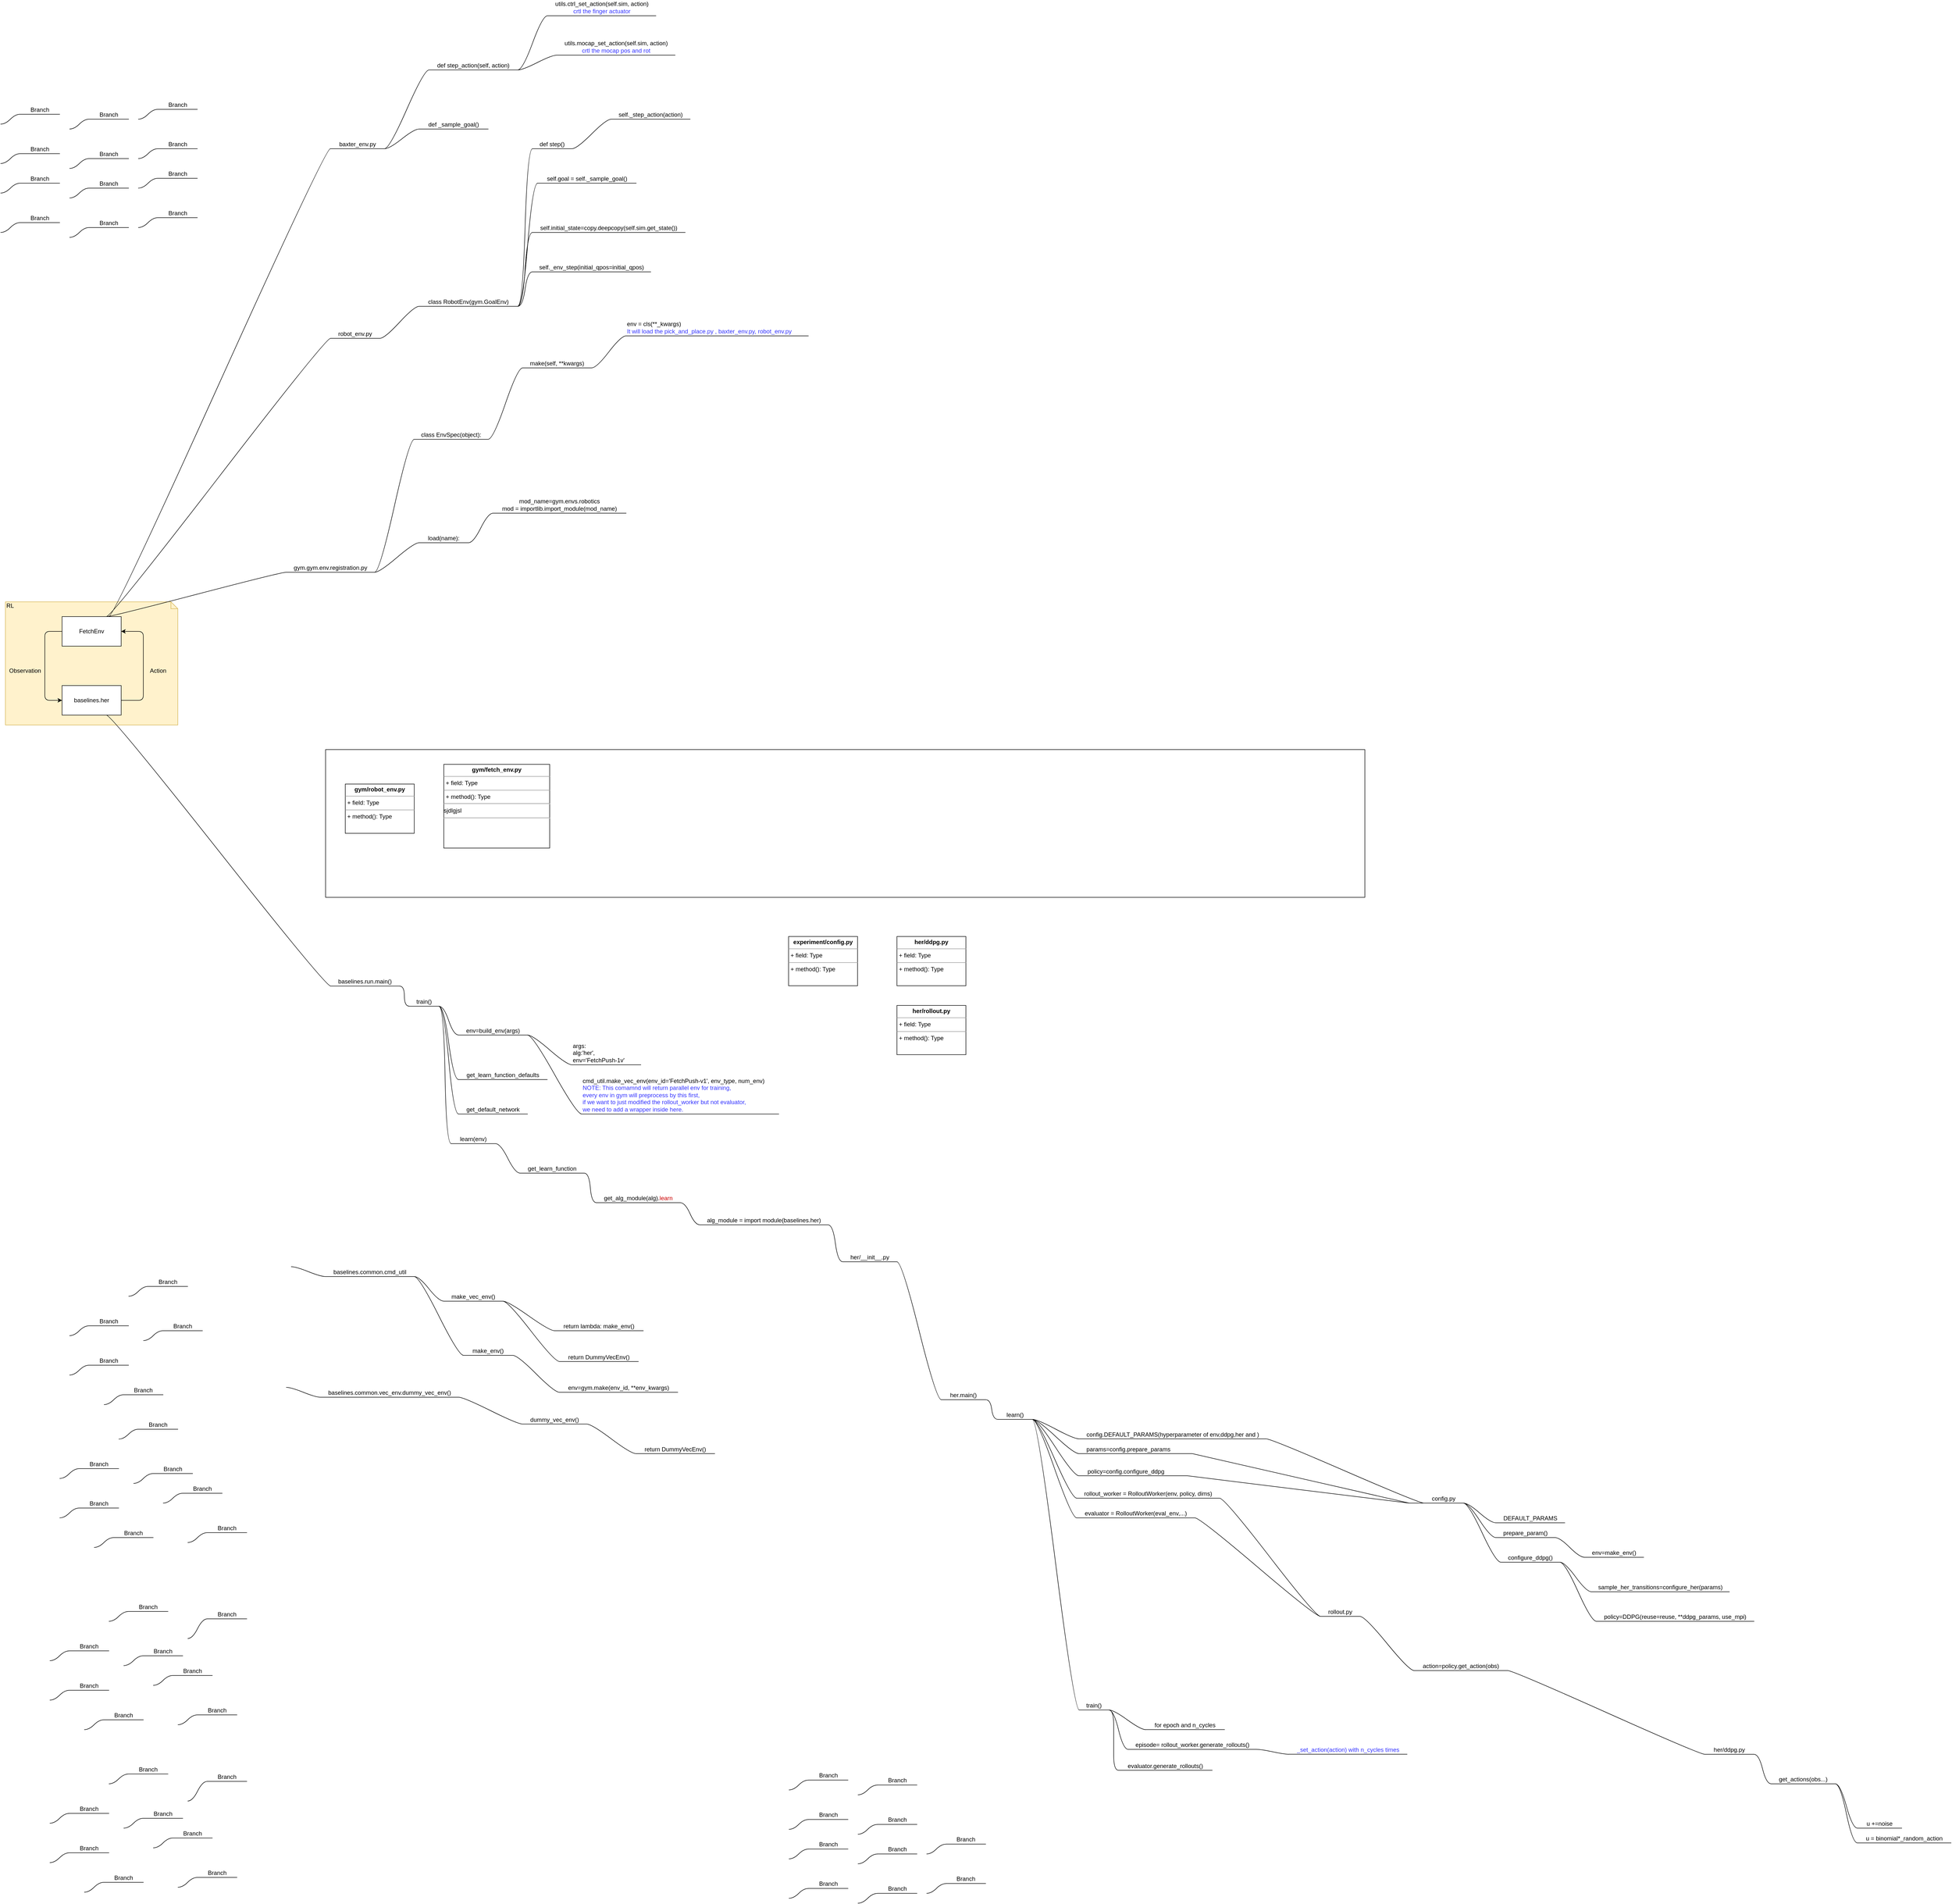 <mxfile pages="2" version="11.2.5" type="github"><diagram name="Page-1" id="5f0bae14-7c28-e335-631c-24af17079c00"><mxGraphModel dx="1673" dy="2616" grid="1" gridSize="10" guides="1" tooltips="1" connect="1" arrows="1" fold="1" page="1" pageScale="1" pageWidth="1100" pageHeight="850" background="#ffffff" math="0" shadow="0"><root><mxCell id="0"/><mxCell id="1" parent="0"/><mxCell id="o8G2DxJrOwmcKDqO7mxw-1" value="RL" style="shape=note;whiteSpace=wrap;html=1;size=14;verticalAlign=top;align=left;spacingTop=-6;fillColor=#fff2cc;strokeColor=#d6b656;" parent="1" vertex="1"><mxGeometry x="20" y="20" width="350" height="250" as="geometry"/></mxCell><mxCell id="o8G2DxJrOwmcKDqO7mxw-2" value="FetchEnv" style="rounded=0;whiteSpace=wrap;html=1;" parent="1" vertex="1"><mxGeometry x="135" y="50" width="120" height="60" as="geometry"/></mxCell><mxCell id="o8G2DxJrOwmcKDqO7mxw-3" value="baselines.her" style="rounded=0;whiteSpace=wrap;html=1;" parent="1" vertex="1"><mxGeometry x="135" y="190" width="120" height="60" as="geometry"/></mxCell><mxCell id="o8G2DxJrOwmcKDqO7mxw-8" value="" style="edgeStyle=elbowEdgeStyle;elbow=vertical;endArrow=classic;html=1;entryX=0;entryY=0.5;entryDx=0;entryDy=0;exitX=0;exitY=0.5;exitDx=0;exitDy=0;" parent="1" source="o8G2DxJrOwmcKDqO7mxw-2" target="o8G2DxJrOwmcKDqO7mxw-3" edge="1"><mxGeometry width="50" height="50" relative="1" as="geometry"><mxPoint x="20" y="370" as="sourcePoint"/><mxPoint x="70" y="320" as="targetPoint"/><Array as="points"><mxPoint x="100" y="150"/></Array></mxGeometry></mxCell><mxCell id="o8G2DxJrOwmcKDqO7mxw-11" value="" style="edgeStyle=elbowEdgeStyle;elbow=vertical;endArrow=classic;html=1;entryX=1;entryY=0.5;entryDx=0;entryDy=0;exitX=1;exitY=0.5;exitDx=0;exitDy=0;" parent="1" source="o8G2DxJrOwmcKDqO7mxw-3" target="o8G2DxJrOwmcKDqO7mxw-2" edge="1"><mxGeometry width="50" height="50" relative="1" as="geometry"><mxPoint x="20" y="370" as="sourcePoint"/><mxPoint x="70" y="320" as="targetPoint"/><Array as="points"><mxPoint x="300" y="150"/></Array></mxGeometry></mxCell><mxCell id="o8G2DxJrOwmcKDqO7mxw-13" value="Observation" style="text;html=1;strokeColor=none;fillColor=none;align=center;verticalAlign=middle;whiteSpace=wrap;rounded=0;" parent="1" vertex="1"><mxGeometry x="40" y="150" width="40" height="20" as="geometry"/></mxCell><mxCell id="o8G2DxJrOwmcKDqO7mxw-14" value="Action" style="text;html=1;strokeColor=none;fillColor=none;align=center;verticalAlign=middle;whiteSpace=wrap;rounded=0;" parent="1" vertex="1"><mxGeometry x="310" y="150" width="40" height="20" as="geometry"/></mxCell><mxCell id="KCClRSggGxn2PrASkZc7-3" value="" style="rounded=0;whiteSpace=wrap;html=1;" parent="1" vertex="1"><mxGeometry x="670" y="320" width="2110" height="300" as="geometry"/></mxCell><mxCell id="o8G2DxJrOwmcKDqO7mxw-16" value="&lt;p style=&quot;margin: 0px ; margin-top: 4px ; text-align: center&quot;&gt;&lt;b&gt;gym/robot_env.py&lt;/b&gt;&lt;/p&gt;&lt;hr size=&quot;1&quot;&gt;&lt;p style=&quot;margin: 0px ; margin-left: 4px&quot;&gt;+ field: Type&lt;/p&gt;&lt;hr size=&quot;1&quot;&gt;&lt;p style=&quot;margin: 0px ; margin-left: 4px&quot;&gt;+ method(): Type&lt;br&gt;&lt;/p&gt;" style="verticalAlign=top;align=left;overflow=fill;fontSize=12;fontFamily=Helvetica;html=1;" parent="1" vertex="1"><mxGeometry x="710" y="390" width="140" height="100" as="geometry"/></mxCell><mxCell id="o8G2DxJrOwmcKDqO7mxw-17" value="&lt;p style=&quot;margin: 0px ; margin-top: 4px ; text-align: center&quot;&gt;&lt;b&gt;gym/fetch_env.py&lt;/b&gt;&lt;/p&gt;&lt;hr size=&quot;1&quot;&gt;&lt;p style=&quot;margin: 0px ; margin-left: 4px&quot;&gt;+ field: Type&lt;/p&gt;&lt;hr size=&quot;1&quot;&gt;&lt;p style=&quot;margin: 0px ; margin-left: 4px&quot;&gt;+ method(): Type&lt;/p&gt;&lt;hr&gt;sjdlgjsl&lt;hr&gt;" style="verticalAlign=top;align=left;overflow=fill;fontSize=12;fontFamily=Helvetica;html=1;" parent="1" vertex="1"><mxGeometry x="910" y="350" width="215" height="170" as="geometry"/></mxCell><mxCell id="KCClRSggGxn2PrASkZc7-9" value="&lt;p style=&quot;margin: 0px ; margin-top: 4px ; text-align: center&quot;&gt;&lt;b&gt;experiment/config.py&lt;/b&gt;&lt;/p&gt;&lt;hr size=&quot;1&quot;&gt;&lt;p style=&quot;margin: 0px ; margin-left: 4px&quot;&gt;+ field: Type&lt;/p&gt;&lt;hr size=&quot;1&quot;&gt;&lt;p style=&quot;margin: 0px ; margin-left: 4px&quot;&gt;+ method(): Type&lt;br&gt;&lt;/p&gt;" style="verticalAlign=top;align=left;overflow=fill;fontSize=12;fontFamily=Helvetica;html=1;" parent="1" vertex="1"><mxGeometry x="1610" y="699.5" width="140" height="100" as="geometry"/></mxCell><mxCell id="KCClRSggGxn2PrASkZc7-10" value="&lt;p style=&quot;margin: 0px ; margin-top: 4px ; text-align: center&quot;&gt;&lt;b&gt;her/rollout.py&lt;/b&gt;&lt;/p&gt;&lt;hr size=&quot;1&quot;&gt;&lt;p style=&quot;margin: 0px ; margin-left: 4px&quot;&gt;+ field: Type&lt;/p&gt;&lt;hr size=&quot;1&quot;&gt;&lt;p style=&quot;margin: 0px ; margin-left: 4px&quot;&gt;+ method(): Type&lt;br&gt;&lt;/p&gt;" style="verticalAlign=top;align=left;overflow=fill;fontSize=12;fontFamily=Helvetica;html=1;" parent="1" vertex="1"><mxGeometry x="1830" y="839.5" width="140" height="100" as="geometry"/></mxCell><mxCell id="KCClRSggGxn2PrASkZc7-12" value="&lt;p style=&quot;margin: 0px ; margin-top: 4px ; text-align: center&quot;&gt;&lt;b&gt;her/ddpg.py&lt;/b&gt;&lt;/p&gt;&lt;hr size=&quot;1&quot;&gt;&lt;p style=&quot;margin: 0px ; margin-left: 4px&quot;&gt;+ field: Type&lt;/p&gt;&lt;hr size=&quot;1&quot;&gt;&lt;p style=&quot;margin: 0px ; margin-left: 4px&quot;&gt;+ method(): Type&lt;br&gt;&lt;/p&gt;" style="verticalAlign=top;align=left;overflow=fill;fontSize=12;fontFamily=Helvetica;html=1;" parent="1" vertex="1"><mxGeometry x="1830" y="699.5" width="140" height="100" as="geometry"/></mxCell><mxCell id="79jJNqFuz86LAAHqG-b1-1" value="baselines.run.main()" style="whiteSpace=wrap;html=1;shape=partialRectangle;top=0;left=0;bottom=1;right=0;points=[[0,1],[1,1]];strokeColor=#000000;fillColor=none;align=center;verticalAlign=bottom;routingCenterY=0.5;snapToPoint=1;container=1;recursiveResize=0;autosize=1;treeFolding=1;treeMoving=1;" parent="1" vertex="1"><mxGeometry x="680.017" y="780.167" width="140" height="20" as="geometry"/></mxCell><mxCell id="79jJNqFuz86LAAHqG-b1-2" value="" style="edgeStyle=entityRelationEdgeStyle;startArrow=none;endArrow=none;segment=10;curved=1;exitX=0.75;exitY=1;exitDx=0;exitDy=0;" parent="1" source="o8G2DxJrOwmcKDqO7mxw-3" target="79jJNqFuz86LAAHqG-b1-1" edge="1"><mxGeometry relative="1" as="geometry"><mxPoint x="640" y="762" as="sourcePoint"/></mxGeometry></mxCell><mxCell id="79jJNqFuz86LAAHqG-b1-3" value="train()" style="whiteSpace=wrap;html=1;shape=partialRectangle;top=0;left=0;bottom=1;right=0;points=[[0,1],[1,1]];strokeColor=#000000;fillColor=none;align=center;verticalAlign=bottom;routingCenterY=0.5;snapToPoint=1;container=1;recursiveResize=0;autosize=1;treeFolding=1;treeMoving=1;" parent="1" vertex="1"><mxGeometry x="840.017" y="821.167" width="60" height="20" as="geometry"/></mxCell><mxCell id="79jJNqFuz86LAAHqG-b1-4" value="" style="edgeStyle=entityRelationEdgeStyle;startArrow=none;endArrow=none;segment=10;curved=1;exitX=1;exitY=1;exitDx=0;exitDy=0;" parent="1" source="79jJNqFuz86LAAHqG-b1-1" target="79jJNqFuz86LAAHqG-b1-3" edge="1"><mxGeometry relative="1" as="geometry"><mxPoint x="770.017" y="851.333" as="sourcePoint"/></mxGeometry></mxCell><mxCell id="79jJNqFuz86LAAHqG-b1-5" value="env=build_env(args)" style="whiteSpace=wrap;html=1;shape=partialRectangle;top=0;left=0;bottom=1;right=0;points=[[0,1],[1,1]];strokeColor=#000000;fillColor=none;align=center;verticalAlign=bottom;routingCenterY=0.5;snapToPoint=1;container=1;recursiveResize=0;autosize=1;treeFolding=1;treeMoving=1;" parent="1" vertex="1"><mxGeometry x="940.017" y="879.667" width="140" height="20" as="geometry"/></mxCell><mxCell id="79jJNqFuz86LAAHqG-b1-6" value="" style="edgeStyle=entityRelationEdgeStyle;startArrow=none;endArrow=none;segment=10;curved=1;exitX=1;exitY=1;exitDx=0;exitDy=0;" parent="1" source="79jJNqFuz86LAAHqG-b1-3" target="79jJNqFuz86LAAHqG-b1-5" edge="1"><mxGeometry relative="1" as="geometry"><mxPoint x="780.017" y="871.167" as="sourcePoint"/></mxGeometry></mxCell><mxCell id="79jJNqFuz86LAAHqG-b1-7" value="learn(env)" style="whiteSpace=wrap;html=1;shape=partialRectangle;top=0;left=0;bottom=1;right=0;points=[[0,1],[1,1]];strokeColor=#000000;fillColor=none;align=center;verticalAlign=bottom;routingCenterY=0.5;snapToPoint=1;container=1;recursiveResize=0;autosize=1;treeFolding=1;treeMoving=1;" parent="1" vertex="1"><mxGeometry x="925.017" y="1100.167" width="90" height="20" as="geometry"/></mxCell><mxCell id="79jJNqFuz86LAAHqG-b1-8" value="" style="edgeStyle=entityRelationEdgeStyle;startArrow=none;endArrow=none;segment=10;curved=1;exitX=1;exitY=1;exitDx=0;exitDy=0;" parent="1" source="79jJNqFuz86LAAHqG-b1-3" target="79jJNqFuz86LAAHqG-b1-7" edge="1"><mxGeometry relative="1" as="geometry"><mxPoint x="670.017" y="931.167" as="sourcePoint"/></mxGeometry></mxCell><mxCell id="79jJNqFuz86LAAHqG-b1-9" value="get_learn_function" style="whiteSpace=wrap;html=1;shape=partialRectangle;top=0;left=0;bottom=1;right=0;points=[[0,1],[1,1]];strokeColor=#000000;fillColor=none;align=center;verticalAlign=bottom;routingCenterY=0.5;snapToPoint=1;container=1;recursiveResize=0;autosize=1;treeFolding=1;treeMoving=1;" parent="1" vertex="1"><mxGeometry x="1065.017" y="1160" width="130" height="20" as="geometry"/></mxCell><mxCell id="79jJNqFuz86LAAHqG-b1-10" value="" style="edgeStyle=entityRelationEdgeStyle;startArrow=none;endArrow=none;segment=10;curved=1;exitX=1;exitY=1;exitDx=0;exitDy=0;" parent="1" source="79jJNqFuz86LAAHqG-b1-7" target="79jJNqFuz86LAAHqG-b1-9" edge="1"><mxGeometry relative="1" as="geometry"><mxPoint x="585.017" y="929.5" as="sourcePoint"/></mxGeometry></mxCell><mxCell id="79jJNqFuz86LAAHqG-b1-11" value="get_alg_module(alg).&lt;font color=&quot;#cc0000&quot;&gt;learn&lt;/font&gt;" style="whiteSpace=wrap;html=1;shape=partialRectangle;top=0;left=0;bottom=1;right=0;points=[[0,1],[1,1]];strokeColor=#000000;fillColor=none;align=center;verticalAlign=bottom;routingCenterY=0.5;snapToPoint=1;container=1;recursiveResize=0;autosize=1;treeFolding=1;treeMoving=1;" parent="1" vertex="1"><mxGeometry x="1220.017" y="1220" width="170" height="20" as="geometry"/></mxCell><mxCell id="79jJNqFuz86LAAHqG-b1-12" value="" style="edgeStyle=entityRelationEdgeStyle;startArrow=none;endArrow=none;segment=10;curved=1;exitX=1;exitY=1;exitDx=0;exitDy=0;" parent="1" source="79jJNqFuz86LAAHqG-b1-9" target="79jJNqFuz86LAAHqG-b1-11" edge="1"><mxGeometry relative="1" as="geometry"><mxPoint x="545.017" y="989.5" as="sourcePoint"/></mxGeometry></mxCell><mxCell id="79jJNqFuz86LAAHqG-b1-13" value="cmd_util.make_vec_env(env_id='FetchPush-v1', env_type, num_env)&lt;br&gt;&lt;font color=&quot;#3333ff&quot;&gt;NOTE: This comamnd will return parallel env for training, &lt;br&gt;every env in gym will preprocess by this first, &lt;br&gt;if we want to just modified the rollout_worker but not evaluator, &lt;br&gt;we need to add a wrapper inside here.&lt;/font&gt;" style="whiteSpace=wrap;html=1;shape=partialRectangle;top=0;left=0;bottom=1;right=0;points=[[0,1],[1,1]];strokeColor=#000000;fillColor=none;align=left;verticalAlign=bottom;routingCenterY=0.5;snapToPoint=1;container=1;recursiveResize=0;autosize=1;treeFolding=1;treeMoving=1;" parent="1" vertex="1"><mxGeometry x="1190" y="970" width="400" height="90" as="geometry"/></mxCell><mxCell id="79jJNqFuz86LAAHqG-b1-14" value="" style="edgeStyle=entityRelationEdgeStyle;startArrow=none;endArrow=none;segment=10;curved=1;exitX=1;exitY=1;exitDx=0;exitDy=0;" parent="1" source="79jJNqFuz86LAAHqG-b1-5" target="79jJNqFuz86LAAHqG-b1-13" edge="1"><mxGeometry relative="1" as="geometry"><mxPoint x="505.017" y="1049.5" as="sourcePoint"/></mxGeometry></mxCell><mxCell id="79jJNqFuz86LAAHqG-b1-15" value="alg_module = import module(baselines.her)" style="whiteSpace=wrap;html=1;shape=partialRectangle;top=0;left=0;bottom=1;right=0;points=[[0,1],[1,1]];strokeColor=#000000;fillColor=none;align=center;verticalAlign=bottom;routingCenterY=0.5;snapToPoint=1;container=1;recursiveResize=0;autosize=1;treeFolding=1;treeMoving=1;" parent="1" vertex="1"><mxGeometry x="1430.017" y="1265" width="260" height="20" as="geometry"/></mxCell><mxCell id="79jJNqFuz86LAAHqG-b1-16" value="" style="edgeStyle=entityRelationEdgeStyle;startArrow=none;endArrow=none;segment=10;curved=1;exitX=1;exitY=1;exitDx=0;exitDy=0;" parent="1" source="79jJNqFuz86LAAHqG-b1-11" target="79jJNqFuz86LAAHqG-b1-15" edge="1"><mxGeometry relative="1" as="geometry"><mxPoint x="625.017" y="979.5" as="sourcePoint"/></mxGeometry></mxCell><mxCell id="79jJNqFuz86LAAHqG-b1-75" style="edgeStyle=entityRelationEdgeStyle;rounded=0;orthogonalLoop=1;jettySize=auto;html=1;exitX=1;exitY=1;exitDx=0;exitDy=0;entryX=0;entryY=1;entryDx=0;entryDy=0;endArrow=none;endFill=0;" parent="1" source="79jJNqFuz86LAAHqG-b1-44" target="79jJNqFuz86LAAHqG-b1-73" edge="1"><mxGeometry relative="1" as="geometry"/></mxCell><mxCell id="79jJNqFuz86LAAHqG-b1-44" value="params=config.prepare_params" style="whiteSpace=wrap;html=1;shape=partialRectangle;top=0;left=0;bottom=1;right=0;points=[[0,1],[1,1]];strokeColor=#000000;fillColor=none;align=center;verticalAlign=bottom;routingCenterY=0.5;snapToPoint=1;container=1;recursiveResize=0;autosize=1;treeFolding=1;treeMoving=1;" parent="1" vertex="1"><mxGeometry x="2199.5" y="1729.5" width="200" height="20" as="geometry"/></mxCell><mxCell id="79jJNqFuz86LAAHqG-b1-45" value="" style="edgeStyle=entityRelationEdgeStyle;startArrow=none;endArrow=none;segment=10;curved=1;exitX=1;exitY=1;exitDx=0;exitDy=0;" parent="1" source="79jJNqFuz86LAAHqG-b1-56" target="79jJNqFuz86LAAHqG-b1-44" edge="1"><mxGeometry relative="1" as="geometry"><mxPoint x="1990" y="1790" as="sourcePoint"/></mxGeometry></mxCell><mxCell id="79jJNqFuz86LAAHqG-b1-46" value="evaluator.generate_rollouts()" style="whiteSpace=wrap;html=1;shape=partialRectangle;top=0;left=0;bottom=1;right=0;points=[[0,1],[1,1]];strokeColor=#000000;fillColor=none;align=center;verticalAlign=bottom;routingCenterY=0.5;snapToPoint=1;container=1;recursiveResize=0;autosize=1;treeFolding=1;treeMoving=1;" parent="1" vertex="1"><mxGeometry x="2280" y="2372.5" width="190" height="20" as="geometry"/></mxCell><mxCell id="79jJNqFuz86LAAHqG-b1-47" value="" style="edgeStyle=entityRelationEdgeStyle;startArrow=none;endArrow=none;segment=10;curved=1;exitX=1;exitY=1;exitDx=0;exitDy=0;" parent="1" source="79jJNqFuz86LAAHqG-b1-50" target="79jJNqFuz86LAAHqG-b1-46" edge="1"><mxGeometry relative="1" as="geometry"><mxPoint x="2000" y="1890" as="sourcePoint"/></mxGeometry></mxCell><mxCell id="79jJNqFuz86LAAHqG-b1-48" value="episode= rollout_worker.generate_rollouts()" style="whiteSpace=wrap;html=1;shape=partialRectangle;top=0;left=0;bottom=1;right=0;points=[[0,1],[1,1]];strokeColor=#000000;fillColor=none;align=center;verticalAlign=bottom;routingCenterY=0.5;snapToPoint=1;container=1;recursiveResize=0;autosize=1;treeFolding=1;treeMoving=1;" parent="1" vertex="1"><mxGeometry x="2299.5" y="2330" width="260" height="20" as="geometry"/></mxCell><mxCell id="79jJNqFuz86LAAHqG-b1-49" value="" style="edgeStyle=entityRelationEdgeStyle;startArrow=none;endArrow=none;segment=10;curved=1;exitX=1;exitY=1;exitDx=0;exitDy=0;" parent="1" source="79jJNqFuz86LAAHqG-b1-50" target="79jJNqFuz86LAAHqG-b1-48" edge="1"><mxGeometry relative="1" as="geometry"><mxPoint x="2020" y="1865" as="sourcePoint"/></mxGeometry></mxCell><mxCell id="79jJNqFuz86LAAHqG-b1-50" value="train()" style="whiteSpace=wrap;html=1;shape=partialRectangle;top=0;left=0;bottom=1;right=0;points=[[0,1],[1,1]];strokeColor=#000000;fillColor=none;align=center;verticalAlign=bottom;routingCenterY=0.5;snapToPoint=1;container=1;recursiveResize=0;autosize=1;treeFolding=1;treeMoving=1;" parent="1" vertex="1"><mxGeometry x="2200" y="2250" width="60" height="20" as="geometry"/></mxCell><mxCell id="79jJNqFuz86LAAHqG-b1-51" value="" style="edgeStyle=entityRelationEdgeStyle;startArrow=none;endArrow=none;segment=10;curved=1;exitX=1;exitY=1;exitDx=0;exitDy=0;" parent="1" source="79jJNqFuz86LAAHqG-b1-56" target="79jJNqFuz86LAAHqG-b1-50" edge="1"><mxGeometry relative="1" as="geometry"><mxPoint x="2020" y="1820" as="sourcePoint"/></mxGeometry></mxCell><mxCell id="79jJNqFuz86LAAHqG-b1-52" value="evaluator = RolloutWorker(eval_env,...)" style="whiteSpace=wrap;html=1;shape=partialRectangle;top=0;left=0;bottom=1;right=0;points=[[0,1],[1,1]];strokeColor=#000000;fillColor=none;align=center;verticalAlign=bottom;routingCenterY=0.5;snapToPoint=1;container=1;recursiveResize=0;autosize=1;treeFolding=1;treeMoving=1;" parent="1" vertex="1"><mxGeometry x="2195" y="1860" width="240" height="20" as="geometry"/></mxCell><mxCell id="79jJNqFuz86LAAHqG-b1-53" value="" style="edgeStyle=entityRelationEdgeStyle;startArrow=none;endArrow=none;segment=10;curved=1;exitX=1;exitY=1;exitDx=0;exitDy=0;" parent="1" source="79jJNqFuz86LAAHqG-b1-56" target="79jJNqFuz86LAAHqG-b1-52" edge="1"><mxGeometry relative="1" as="geometry"><mxPoint x="2030" y="1830" as="sourcePoint"/></mxGeometry></mxCell><mxCell id="79jJNqFuz86LAAHqG-b1-54" value="rollout_worker = RolloutWorker(env, policy, dims)" style="whiteSpace=wrap;html=1;shape=partialRectangle;top=0;left=0;bottom=1;right=0;points=[[0,1],[1,1]];strokeColor=#000000;fillColor=none;align=center;verticalAlign=bottom;routingCenterY=0.5;snapToPoint=1;container=1;recursiveResize=0;autosize=1;treeFolding=1;treeMoving=1;" parent="1" vertex="1"><mxGeometry x="2195" y="1820" width="290" height="20" as="geometry"/></mxCell><mxCell id="79jJNqFuz86LAAHqG-b1-55" value="" style="edgeStyle=entityRelationEdgeStyle;startArrow=none;endArrow=none;segment=10;curved=1;exitX=1;exitY=1;exitDx=0;exitDy=0;" parent="1" source="79jJNqFuz86LAAHqG-b1-56" target="79jJNqFuz86LAAHqG-b1-54" edge="1"><mxGeometry relative="1" as="geometry"><mxPoint x="2040" y="1840" as="sourcePoint"/></mxGeometry></mxCell><mxCell id="79jJNqFuz86LAAHqG-b1-56" value="learn()" style="whiteSpace=wrap;html=1;shape=partialRectangle;top=0;left=0;bottom=1;right=0;points=[[0,1],[1,1]];strokeColor=#000000;fillColor=none;align=center;verticalAlign=bottom;routingCenterY=0.5;snapToPoint=1;container=1;recursiveResize=0;autosize=1;treeFolding=1;treeMoving=1;" parent="1" vertex="1"><mxGeometry x="2035" y="1660" width="70" height="20" as="geometry"/></mxCell><mxCell id="79jJNqFuz86LAAHqG-b1-57" value="" style="edgeStyle=entityRelationEdgeStyle;startArrow=none;endArrow=none;segment=10;curved=1;exitX=1;exitY=1;exitDx=0;exitDy=0;" parent="1" source="79jJNqFuz86LAAHqG-b1-58" target="79jJNqFuz86LAAHqG-b1-56" edge="1"><mxGeometry relative="1" as="geometry"><mxPoint x="2105" y="1640" as="sourcePoint"/></mxGeometry></mxCell><mxCell id="79jJNqFuz86LAAHqG-b1-58" value="her.main()" style="whiteSpace=wrap;html=1;shape=partialRectangle;top=0;left=0;bottom=1;right=0;points=[[0,1],[1,1]];strokeColor=#000000;fillColor=none;align=center;verticalAlign=bottom;routingCenterY=0.5;snapToPoint=1;container=1;recursiveResize=0;autosize=1;treeFolding=1;treeMoving=1;" parent="1" vertex="1"><mxGeometry x="1920" y="1620" width="90" height="20" as="geometry"/></mxCell><mxCell id="79jJNqFuz86LAAHqG-b1-59" value="" style="edgeStyle=entityRelationEdgeStyle;startArrow=none;endArrow=none;segment=10;curved=1;exitX=1;exitY=1;exitDx=0;exitDy=0;" parent="1" source="79jJNqFuz86LAAHqG-b1-62" target="79jJNqFuz86LAAHqG-b1-58" edge="1"><mxGeometry relative="1" as="geometry"><mxPoint x="1890" y="1622.667" as="sourcePoint"/></mxGeometry></mxCell><mxCell id="79jJNqFuz86LAAHqG-b1-60" value="args:&lt;br&gt;alg:'her',&lt;br&gt;env='FetchPush-1v'" style="whiteSpace=wrap;html=1;shape=partialRectangle;top=0;left=0;bottom=1;right=0;points=[[0,1],[1,1]];strokeColor=#000000;fillColor=none;align=left;verticalAlign=bottom;routingCenterY=0.5;snapToPoint=1;container=1;recursiveResize=0;autosize=1;treeFolding=1;treeMoving=1;" parent="1" vertex="1"><mxGeometry x="1170" y="905" width="140" height="55" as="geometry"/></mxCell><mxCell id="79jJNqFuz86LAAHqG-b1-61" value="" style="edgeStyle=entityRelationEdgeStyle;startArrow=none;endArrow=none;segment=10;curved=1;exitX=1;exitY=1;exitDx=0;exitDy=0;" parent="1" source="79jJNqFuz86LAAHqG-b1-5" target="79jJNqFuz86LAAHqG-b1-60" edge="1"><mxGeometry relative="1" as="geometry"><mxPoint x="1050.207" y="922.276" as="sourcePoint"/></mxGeometry></mxCell><mxCell id="79jJNqFuz86LAAHqG-b1-62" value="her/__init__.py" style="whiteSpace=wrap;html=1;shape=partialRectangle;top=0;left=0;bottom=1;right=0;points=[[0,1],[1,1]];strokeColor=#000000;fillColor=none;align=center;verticalAlign=bottom;routingCenterY=0.5;snapToPoint=1;container=1;recursiveResize=0;autosize=1;treeFolding=1;treeMoving=1;" parent="1" vertex="1"><mxGeometry x="1720" y="1340" width="110" height="20" as="geometry"/></mxCell><mxCell id="79jJNqFuz86LAAHqG-b1-63" value="" style="edgeStyle=entityRelationEdgeStyle;startArrow=none;endArrow=none;segment=10;curved=1;exitX=1;exitY=1;exitDx=0;exitDy=0;" parent="1" source="79jJNqFuz86LAAHqG-b1-15" target="79jJNqFuz86LAAHqG-b1-62" edge="1"><mxGeometry relative="1" as="geometry"><mxPoint x="1680" y="1000" as="sourcePoint"/></mxGeometry></mxCell><mxCell id="79jJNqFuz86LAAHqG-b1-64" value="get_learn_function_defaults" style="whiteSpace=wrap;html=1;shape=partialRectangle;top=0;left=0;bottom=1;right=0;points=[[0,1],[1,1]];strokeColor=#000000;fillColor=none;align=center;verticalAlign=bottom;routingCenterY=0.5;snapToPoint=1;container=1;recursiveResize=0;autosize=1;treeFolding=1;treeMoving=1;" parent="1" vertex="1"><mxGeometry x="940" y="970" width="180" height="20" as="geometry"/></mxCell><mxCell id="79jJNqFuz86LAAHqG-b1-65" value="" style="edgeStyle=entityRelationEdgeStyle;startArrow=none;endArrow=none;segment=10;curved=1;exitX=1;exitY=1;exitDx=0;exitDy=0;" parent="1" source="79jJNqFuz86LAAHqG-b1-3" target="79jJNqFuz86LAAHqG-b1-64" edge="1"><mxGeometry relative="1" as="geometry"><mxPoint x="915" y="841" as="sourcePoint"/></mxGeometry></mxCell><mxCell id="79jJNqFuz86LAAHqG-b1-66" value="get_default_network" style="whiteSpace=wrap;html=1;shape=partialRectangle;top=0;left=0;bottom=1;right=0;points=[[0,1],[1,1]];strokeColor=#000000;fillColor=none;align=center;verticalAlign=bottom;routingCenterY=0.5;snapToPoint=1;container=1;recursiveResize=0;autosize=1;treeFolding=1;treeMoving=1;" parent="1" vertex="1"><mxGeometry x="940" y="1040" width="140" height="20" as="geometry"/></mxCell><mxCell id="79jJNqFuz86LAAHqG-b1-67" value="" style="edgeStyle=entityRelationEdgeStyle;startArrow=none;endArrow=none;segment=10;curved=1;exitX=1;exitY=1;exitDx=0;exitDy=0;" parent="1" source="79jJNqFuz86LAAHqG-b1-3" target="79jJNqFuz86LAAHqG-b1-66" edge="1"><mxGeometry relative="1" as="geometry"><mxPoint x="865" y="1220" as="sourcePoint"/></mxGeometry></mxCell><mxCell id="79jJNqFuz86LAAHqG-b1-68" value="config.DEFAULT_PARAMS(hyperparameter of env,ddpg,her and )" style="whiteSpace=wrap;html=1;shape=partialRectangle;top=0;left=0;bottom=1;right=0;points=[[0,1],[1,1]];strokeColor=#000000;fillColor=none;align=center;verticalAlign=bottom;routingCenterY=0.5;snapToPoint=1;container=1;recursiveResize=0;autosize=1;treeFolding=1;treeMoving=1;" parent="1" vertex="1"><mxGeometry x="2199.5" y="1699.5" width="380" height="20" as="geometry"/></mxCell><mxCell id="79jJNqFuz86LAAHqG-b1-69" value="" style="edgeStyle=entityRelationEdgeStyle;startArrow=none;endArrow=none;segment=10;curved=1;exitX=1;exitY=1;exitDx=0;exitDy=0;" parent="1" source="79jJNqFuz86LAAHqG-b1-56" target="79jJNqFuz86LAAHqG-b1-68" edge="1"><mxGeometry relative="1" as="geometry"><mxPoint x="2120" y="1649.833" as="sourcePoint"/></mxGeometry></mxCell><mxCell id="79jJNqFuz86LAAHqG-b1-73" value="config.py" style="whiteSpace=wrap;html=1;shape=partialRectangle;top=0;left=0;bottom=1;right=0;points=[[0,1],[1,1]];strokeColor=#000000;fillColor=none;align=center;verticalAlign=bottom;routingCenterY=0.5;snapToPoint=1;container=1;recursiveResize=0;autosize=1;treeFolding=1;treeMoving=1;" parent="1" vertex="1"><mxGeometry x="2900" y="1830" width="80" height="20" as="geometry"/></mxCell><mxCell id="79jJNqFuz86LAAHqG-b1-74" value="" style="edgeStyle=entityRelationEdgeStyle;startArrow=none;endArrow=none;segment=10;curved=1;exitX=1;exitY=1;exitDx=0;exitDy=0;" parent="1" source="79jJNqFuz86LAAHqG-b1-68" target="79jJNqFuz86LAAHqG-b1-73" edge="1"><mxGeometry relative="1" as="geometry"><mxPoint x="2749.5" y="1850" as="sourcePoint"/></mxGeometry></mxCell><mxCell id="79jJNqFuz86LAAHqG-b1-76" value="DEFAULT_PARAMS" style="whiteSpace=wrap;html=1;shape=partialRectangle;top=0;left=0;bottom=1;right=0;points=[[0,1],[1,1]];strokeColor=#000000;fillColor=none;align=center;verticalAlign=bottom;routingCenterY=0.5;snapToPoint=1;container=1;recursiveResize=0;autosize=1;treeFolding=1;treeMoving=1;" parent="1" vertex="1"><mxGeometry x="3045.882" y="1870" width="140" height="20" as="geometry"/></mxCell><mxCell id="79jJNqFuz86LAAHqG-b1-77" value="" style="edgeStyle=entityRelationEdgeStyle;startArrow=none;endArrow=none;segment=10;curved=1;exitX=1;exitY=1;exitDx=0;exitDy=0;" parent="1" source="79jJNqFuz86LAAHqG-b1-73" target="79jJNqFuz86LAAHqG-b1-76" edge="1"><mxGeometry relative="1" as="geometry"><mxPoint x="3015.882" y="1840" as="sourcePoint"/></mxGeometry></mxCell><mxCell id="79jJNqFuz86LAAHqG-b1-78" value="prepare_param()" style="whiteSpace=wrap;html=1;shape=partialRectangle;top=0;left=0;bottom=1;right=0;points=[[0,1],[1,1]];strokeColor=#000000;fillColor=none;align=center;verticalAlign=bottom;routingCenterY=0.5;snapToPoint=1;container=1;recursiveResize=0;autosize=1;treeFolding=1;treeMoving=1;" parent="1" vertex="1"><mxGeometry x="3045.882" y="1900" width="120" height="20" as="geometry"/></mxCell><mxCell id="79jJNqFuz86LAAHqG-b1-79" value="" style="edgeStyle=entityRelationEdgeStyle;startArrow=none;endArrow=none;segment=10;curved=1;exitX=1;exitY=1;exitDx=0;exitDy=0;" parent="1" source="79jJNqFuz86LAAHqG-b1-73" target="79jJNqFuz86LAAHqG-b1-78" edge="1"><mxGeometry relative="1" as="geometry"><mxPoint x="3005.882" y="1940" as="sourcePoint"/></mxGeometry></mxCell><mxCell id="79jJNqFuz86LAAHqG-b1-80" value="env=make_env()" style="whiteSpace=wrap;html=1;shape=partialRectangle;top=0;left=0;bottom=1;right=0;points=[[0,1],[1,1]];strokeColor=#000000;fillColor=none;align=center;verticalAlign=bottom;routingCenterY=0.5;snapToPoint=1;container=1;recursiveResize=0;autosize=1;treeFolding=1;treeMoving=1;" parent="1" vertex="1"><mxGeometry x="3226" y="1940" width="120" height="20" as="geometry"/></mxCell><mxCell id="79jJNqFuz86LAAHqG-b1-81" value="" style="edgeStyle=entityRelationEdgeStyle;startArrow=none;endArrow=none;segment=10;curved=1;exitX=1;exitY=1;exitDx=0;exitDy=0;" parent="1" source="79jJNqFuz86LAAHqG-b1-78" target="79jJNqFuz86LAAHqG-b1-80" edge="1"><mxGeometry relative="1" as="geometry"><mxPoint x="3186" y="1980" as="sourcePoint"/></mxGeometry></mxCell><mxCell id="79jJNqFuz86LAAHqG-b1-83" value="policy=config.configure_ddpg" style="whiteSpace=wrap;html=1;shape=partialRectangle;top=0;left=0;bottom=1;right=0;points=[[0,1],[1,1]];strokeColor=#000000;fillColor=none;align=center;verticalAlign=bottom;routingCenterY=0.5;snapToPoint=1;container=1;recursiveResize=0;autosize=1;treeFolding=1;treeMoving=1;" parent="1" vertex="1"><mxGeometry x="2199.5" y="1774.5" width="190" height="20" as="geometry"/></mxCell><mxCell id="79jJNqFuz86LAAHqG-b1-84" value="" style="edgeStyle=entityRelationEdgeStyle;startArrow=none;endArrow=none;segment=10;curved=1;exitX=1;exitY=1;exitDx=0;exitDy=0;" parent="1" source="79jJNqFuz86LAAHqG-b1-56" target="79jJNqFuz86LAAHqG-b1-83" edge="1"><mxGeometry relative="1" as="geometry"><mxPoint x="2100.207" y="1639.707" as="sourcePoint"/></mxGeometry></mxCell><mxCell id="79jJNqFuz86LAAHqG-b1-85" style="edgeStyle=entityRelationEdgeStyle;rounded=0;orthogonalLoop=1;jettySize=auto;html=1;exitX=1;exitY=1;exitDx=0;exitDy=0;entryX=0;entryY=1;entryDx=0;entryDy=0;endArrow=none;endFill=0;" parent="1" source="79jJNqFuz86LAAHqG-b1-83" target="79jJNqFuz86LAAHqG-b1-73" edge="1"><mxGeometry relative="1" as="geometry"><mxPoint x="2409.69" y="1759.172" as="sourcePoint"/><mxPoint x="2909.69" y="1859.862" as="targetPoint"/></mxGeometry></mxCell><mxCell id="79jJNqFuz86LAAHqG-b1-86" value="configure_ddpg()" style="whiteSpace=wrap;html=1;shape=partialRectangle;top=0;left=0;bottom=1;right=0;points=[[0,1],[1,1]];strokeColor=#000000;fillColor=none;align=center;verticalAlign=bottom;routingCenterY=0.5;snapToPoint=1;container=1;recursiveResize=0;autosize=1;treeFolding=1;treeMoving=1;" parent="1" vertex="1"><mxGeometry x="3055.882" y="1950" width="120" height="20" as="geometry"/></mxCell><mxCell id="79jJNqFuz86LAAHqG-b1-87" value="" style="edgeStyle=entityRelationEdgeStyle;startArrow=none;endArrow=none;segment=10;curved=1;exitX=1;exitY=1;exitDx=0;exitDy=0;" parent="1" source="79jJNqFuz86LAAHqG-b1-73" target="79jJNqFuz86LAAHqG-b1-86" edge="1"><mxGeometry relative="1" as="geometry"><mxPoint x="2970" y="1899.833" as="sourcePoint"/></mxGeometry></mxCell><mxCell id="79jJNqFuz86LAAHqG-b1-88" value="sample_her_transitions=configure_her(params)" style="whiteSpace=wrap;html=1;shape=partialRectangle;top=0;left=0;bottom=1;right=0;points=[[0,1],[1,1]];strokeColor=#000000;fillColor=none;align=center;verticalAlign=bottom;routingCenterY=0.5;snapToPoint=1;container=1;recursiveResize=0;autosize=1;treeFolding=1;treeMoving=1;" parent="1" vertex="1"><mxGeometry x="3240" y="2010" width="280" height="20" as="geometry"/></mxCell><mxCell id="79jJNqFuz86LAAHqG-b1-89" value="" style="edgeStyle=entityRelationEdgeStyle;startArrow=none;endArrow=none;segment=10;curved=1;exitX=1;exitY=1;exitDx=0;exitDy=0;" parent="1" source="79jJNqFuz86LAAHqG-b1-86" target="79jJNqFuz86LAAHqG-b1-88" edge="1"><mxGeometry relative="1" as="geometry"><mxPoint x="3185.833" y="2009.833" as="sourcePoint"/></mxGeometry></mxCell><mxCell id="79jJNqFuz86LAAHqG-b1-90" value="policy=DDPG(reuse=reuse, **ddpg_params, use_mpi)" style="whiteSpace=wrap;html=1;shape=partialRectangle;top=0;left=0;bottom=1;right=0;points=[[0,1],[1,1]];strokeColor=#000000;fillColor=none;align=center;verticalAlign=bottom;routingCenterY=0.5;snapToPoint=1;container=1;recursiveResize=0;autosize=1;treeFolding=1;treeMoving=1;" parent="1" vertex="1"><mxGeometry x="3250" y="2070" width="320" height="20" as="geometry"/></mxCell><mxCell id="79jJNqFuz86LAAHqG-b1-91" value="" style="edgeStyle=entityRelationEdgeStyle;startArrow=none;endArrow=none;segment=10;curved=1;exitX=1;exitY=1;exitDx=0;exitDy=0;" parent="1" source="79jJNqFuz86LAAHqG-b1-86" target="79jJNqFuz86LAAHqG-b1-90" edge="1"><mxGeometry relative="1" as="geometry"><mxPoint x="3179.857" y="2009.905" as="sourcePoint"/></mxGeometry></mxCell><mxCell id="79jJNqFuz86LAAHqG-b1-96" value="get_actions(obs...)" style="whiteSpace=wrap;html=1;shape=partialRectangle;top=0;left=0;bottom=1;right=0;points=[[0,1],[1,1]];strokeColor=#000000;fillColor=none;align=center;verticalAlign=bottom;routingCenterY=0.5;snapToPoint=1;container=1;recursiveResize=0;autosize=1;treeFolding=1;treeMoving=1;" parent="1" vertex="1"><mxGeometry x="3605" y="2400" width="130" height="20" as="geometry"/></mxCell><mxCell id="79jJNqFuz86LAAHqG-b1-97" value="" style="edgeStyle=entityRelationEdgeStyle;startArrow=none;endArrow=none;segment=10;curved=1;exitX=1;exitY=1;exitDx=0;exitDy=0;" parent="1" source="79jJNqFuz86LAAHqG-b1-106" target="79jJNqFuz86LAAHqG-b1-96" edge="1"><mxGeometry relative="1" as="geometry"><mxPoint x="3627.571" y="2430.214" as="sourcePoint"/></mxGeometry></mxCell><mxCell id="79jJNqFuz86LAAHqG-b1-99" value="u +=noise" style="whiteSpace=wrap;html=1;shape=partialRectangle;top=0;left=0;bottom=1;right=0;points=[[0,1],[1,1]];strokeColor=#000000;fillColor=none;align=center;verticalAlign=bottom;routingCenterY=0.5;snapToPoint=1;container=1;recursiveResize=0;autosize=1;treeFolding=1;treeMoving=1;" parent="1" vertex="1"><mxGeometry x="3780" y="2490" width="90" height="20" as="geometry"/></mxCell><mxCell id="79jJNqFuz86LAAHqG-b1-100" value="" style="edgeStyle=entityRelationEdgeStyle;startArrow=none;endArrow=none;segment=10;curved=1;exitX=1;exitY=1;exitDx=0;exitDy=0;" parent="1" source="79jJNqFuz86LAAHqG-b1-96" target="79jJNqFuz86LAAHqG-b1-99" edge="1"><mxGeometry relative="1" as="geometry"><mxPoint x="4160" y="2290" as="sourcePoint"/></mxGeometry></mxCell><mxCell id="79jJNqFuz86LAAHqG-b1-101" value="rollout.py" style="whiteSpace=wrap;html=1;shape=partialRectangle;top=0;left=0;bottom=1;right=0;points=[[0,1],[1,1]];strokeColor=#000000;fillColor=none;align=center;verticalAlign=bottom;routingCenterY=0.5;snapToPoint=1;container=1;recursiveResize=0;autosize=1;treeFolding=1;treeMoving=1;" parent="1" vertex="1"><mxGeometry x="2690" y="2060" width="80" height="20" as="geometry"/></mxCell><mxCell id="79jJNqFuz86LAAHqG-b1-102" value="" style="edgeStyle=entityRelationEdgeStyle;startArrow=none;endArrow=none;segment=10;curved=1;exitX=1;exitY=1;exitDx=0;exitDy=0;" parent="1" source="79jJNqFuz86LAAHqG-b1-54" target="79jJNqFuz86LAAHqG-b1-101" edge="1"><mxGeometry relative="1" as="geometry"><mxPoint x="2650" y="2100" as="sourcePoint"/></mxGeometry></mxCell><mxCell id="79jJNqFuz86LAAHqG-b1-103" value="" style="edgeStyle=entityRelationEdgeStyle;startArrow=none;endArrow=none;segment=10;curved=1;exitX=1;exitY=1;exitDx=0;exitDy=0;entryX=0;entryY=1;entryDx=0;entryDy=0;" parent="1" source="79jJNqFuz86LAAHqG-b1-52" target="79jJNqFuz86LAAHqG-b1-101" edge="1"><mxGeometry relative="1" as="geometry"><mxPoint x="2495.207" y="1850.207" as="sourcePoint"/><mxPoint x="2700.034" y="2090.207" as="targetPoint"/></mxGeometry></mxCell><mxCell id="79jJNqFuz86LAAHqG-b1-104" value="action=policy.get_action(obs)" style="whiteSpace=wrap;html=1;shape=partialRectangle;top=0;left=0;bottom=1;right=0;points=[[0,1],[1,1]];strokeColor=#000000;fillColor=none;align=center;verticalAlign=bottom;routingCenterY=0.5;snapToPoint=1;container=1;recursiveResize=0;autosize=1;treeFolding=1;treeMoving=1;" parent="1" vertex="1"><mxGeometry x="2880" y="2170" width="190" height="20" as="geometry"/></mxCell><mxCell id="79jJNqFuz86LAAHqG-b1-105" value="" style="edgeStyle=entityRelationEdgeStyle;startArrow=none;endArrow=none;segment=10;curved=1;exitX=1;exitY=1;exitDx=0;exitDy=0;" parent="1" source="79jJNqFuz86LAAHqG-b1-101" target="79jJNqFuz86LAAHqG-b1-104" edge="1"><mxGeometry relative="1" as="geometry"><mxPoint x="2840" y="2210" as="sourcePoint"/></mxGeometry></mxCell><mxCell id="79jJNqFuz86LAAHqG-b1-106" value="her/ddpg.py" style="whiteSpace=wrap;html=1;shape=partialRectangle;top=0;left=0;bottom=1;right=0;points=[[0,1],[1,1]];strokeColor=#000000;fillColor=none;align=center;verticalAlign=bottom;routingCenterY=0.5;snapToPoint=1;container=1;recursiveResize=0;autosize=1;treeFolding=1;treeMoving=1;" parent="1" vertex="1"><mxGeometry x="3470" y="2340" width="100" height="20" as="geometry"/></mxCell><mxCell id="79jJNqFuz86LAAHqG-b1-107" value="" style="edgeStyle=entityRelationEdgeStyle;startArrow=none;endArrow=none;segment=10;curved=1;exitX=1;exitY=1;exitDx=0;exitDy=0;" parent="1" source="79jJNqFuz86LAAHqG-b1-104" target="79jJNqFuz86LAAHqG-b1-106" edge="1"><mxGeometry relative="1" as="geometry"><mxPoint x="3080" y="2240" as="sourcePoint"/></mxGeometry></mxCell><mxCell id="79jJNqFuz86LAAHqG-b1-109" value="u = binomial*_random_action" style="whiteSpace=wrap;html=1;shape=partialRectangle;top=0;left=0;bottom=1;right=0;points=[[0,1],[1,1]];strokeColor=#000000;fillColor=none;align=center;verticalAlign=bottom;routingCenterY=0.5;snapToPoint=1;container=1;recursiveResize=0;autosize=1;treeFolding=1;treeMoving=1;" parent="1" vertex="1"><mxGeometry x="3780" y="2520" width="190" height="20" as="geometry"/></mxCell><mxCell id="79jJNqFuz86LAAHqG-b1-110" value="" style="edgeStyle=entityRelationEdgeStyle;startArrow=none;endArrow=none;segment=10;curved=1;exitX=1;exitY=1;exitDx=0;exitDy=0;" parent="1" source="79jJNqFuz86LAAHqG-b1-96" target="79jJNqFuz86LAAHqG-b1-109" edge="1"><mxGeometry relative="1" as="geometry"><mxPoint x="3734.862" y="2450.207" as="sourcePoint"/></mxGeometry></mxCell><mxCell id="VMrOkf0WPDx51MIPcg2a-1" value="make_vec_env()" style="whiteSpace=wrap;html=1;shape=partialRectangle;top=0;left=0;bottom=1;right=0;points=[[0,1],[1,1]];strokeColor=#000000;fillColor=none;align=center;verticalAlign=bottom;routingCenterY=0.5;snapToPoint=1;container=1;recursiveResize=0;autosize=1;treeFolding=1;treeMoving=1;" parent="1" vertex="1"><mxGeometry x="910" y="1420" width="120" height="20" as="geometry"/></mxCell><mxCell id="VMrOkf0WPDx51MIPcg2a-2" value="" style="edgeStyle=entityRelationEdgeStyle;startArrow=none;endArrow=none;segment=10;curved=1;exitX=1;exitY=1;exitDx=0;exitDy=0;" parent="1" source="VMrOkf0WPDx51MIPcg2a-3" target="VMrOkf0WPDx51MIPcg2a-1" edge="1"><mxGeometry relative="1" as="geometry"><mxPoint x="980" y="1430" as="sourcePoint"/></mxGeometry></mxCell><mxCell id="VMrOkf0WPDx51MIPcg2a-3" value="baselines.common.cmd_util" style="whiteSpace=wrap;html=1;shape=partialRectangle;top=0;left=0;bottom=1;right=0;points=[[0,1],[1,1]];strokeColor=#000000;fillColor=none;align=center;verticalAlign=bottom;routingCenterY=0.5;snapToPoint=1;container=1;recursiveResize=0;autosize=1;treeFolding=1;treeMoving=1;" parent="1" vertex="1"><mxGeometry x="670" y="1370" width="180" height="20" as="geometry"/></mxCell><mxCell id="VMrOkf0WPDx51MIPcg2a-4" value="" style="edgeStyle=entityRelationEdgeStyle;startArrow=none;endArrow=none;segment=10;curved=1;" parent="1" target="VMrOkf0WPDx51MIPcg2a-3" edge="1"><mxGeometry relative="1" as="geometry"><mxPoint x="600" y="1370" as="sourcePoint"/></mxGeometry></mxCell><mxCell id="VMrOkf0WPDx51MIPcg2a-5" value="Branch" style="whiteSpace=wrap;html=1;shape=partialRectangle;top=0;left=0;bottom=1;right=0;points=[[0,1],[1,1]];strokeColor=#000000;fillColor=none;align=center;verticalAlign=bottom;routingCenterY=0.5;snapToPoint=1;container=1;recursiveResize=0;autosize=1;treeFolding=1;treeMoving=1;" parent="1" vertex="1"><mxGeometry x="340" y="1480" width="80" height="20" as="geometry"/></mxCell><mxCell id="VMrOkf0WPDx51MIPcg2a-6" value="" style="edgeStyle=entityRelationEdgeStyle;startArrow=none;endArrow=none;segment=10;curved=1;" parent="1" target="VMrOkf0WPDx51MIPcg2a-5" edge="1"><mxGeometry relative="1" as="geometry"><mxPoint x="300" y="1520" as="sourcePoint"/></mxGeometry></mxCell><mxCell id="VMrOkf0WPDx51MIPcg2a-7" value="make_env()" style="whiteSpace=wrap;html=1;shape=partialRectangle;top=0;left=0;bottom=1;right=0;points=[[0,1],[1,1]];strokeColor=#000000;fillColor=none;align=center;verticalAlign=bottom;routingCenterY=0.5;snapToPoint=1;container=1;recursiveResize=0;autosize=1;treeFolding=1;treeMoving=1;" parent="1" vertex="1"><mxGeometry x="950" y="1530" width="100" height="20" as="geometry"/></mxCell><mxCell id="VMrOkf0WPDx51MIPcg2a-8" value="" style="edgeStyle=entityRelationEdgeStyle;startArrow=none;endArrow=none;segment=10;curved=1;exitX=1;exitY=1;exitDx=0;exitDy=0;" parent="1" source="VMrOkf0WPDx51MIPcg2a-3" target="VMrOkf0WPDx51MIPcg2a-7" edge="1"><mxGeometry relative="1" as="geometry"><mxPoint x="910" y="1570" as="sourcePoint"/></mxGeometry></mxCell><mxCell id="VMrOkf0WPDx51MIPcg2a-9" value="return DummyVecEnv()" style="whiteSpace=wrap;html=1;shape=partialRectangle;top=0;left=0;bottom=1;right=0;points=[[0,1],[1,1]];strokeColor=#000000;fillColor=none;align=center;verticalAlign=bottom;routingCenterY=0.5;snapToPoint=1;container=1;recursiveResize=0;autosize=1;treeFolding=1;treeMoving=1;" parent="1" vertex="1"><mxGeometry x="1145" y="1542.5" width="160" height="20" as="geometry"/></mxCell><mxCell id="VMrOkf0WPDx51MIPcg2a-10" value="" style="edgeStyle=entityRelationEdgeStyle;startArrow=none;endArrow=none;segment=10;curved=1;exitX=1;exitY=1;exitDx=0;exitDy=0;" parent="1" source="VMrOkf0WPDx51MIPcg2a-1" target="VMrOkf0WPDx51MIPcg2a-9" edge="1"><mxGeometry relative="1" as="geometry"><mxPoint x="1100" y="1530" as="sourcePoint"/></mxGeometry></mxCell><mxCell id="VMrOkf0WPDx51MIPcg2a-11" value="return lambda: make_env()" style="whiteSpace=wrap;html=1;shape=partialRectangle;top=0;left=0;bottom=1;right=0;points=[[0,1],[1,1]];strokeColor=#000000;fillColor=none;align=center;verticalAlign=bottom;routingCenterY=0.5;snapToPoint=1;container=1;recursiveResize=0;autosize=1;treeFolding=1;treeMoving=1;" parent="1" vertex="1"><mxGeometry x="1135" y="1480" width="180" height="20" as="geometry"/></mxCell><mxCell id="VMrOkf0WPDx51MIPcg2a-12" value="" style="edgeStyle=entityRelationEdgeStyle;startArrow=none;endArrow=none;segment=10;curved=1;exitX=1;exitY=1;exitDx=0;exitDy=0;" parent="1" source="VMrOkf0WPDx51MIPcg2a-1" target="VMrOkf0WPDx51MIPcg2a-11" edge="1"><mxGeometry relative="1" as="geometry"><mxPoint x="1160" y="1460" as="sourcePoint"/></mxGeometry></mxCell><mxCell id="VMrOkf0WPDx51MIPcg2a-13" value="Branch" style="whiteSpace=wrap;html=1;shape=partialRectangle;top=0;left=0;bottom=1;right=0;points=[[0,1],[1,1]];strokeColor=#000000;fillColor=none;align=center;verticalAlign=bottom;routingCenterY=0.5;snapToPoint=1;container=1;recursiveResize=0;autosize=1;treeFolding=1;treeMoving=1;" parent="1" vertex="1"><mxGeometry x="310" y="1390" width="80" height="20" as="geometry"/></mxCell><mxCell id="VMrOkf0WPDx51MIPcg2a-14" value="" style="edgeStyle=entityRelationEdgeStyle;startArrow=none;endArrow=none;segment=10;curved=1;" parent="1" target="VMrOkf0WPDx51MIPcg2a-13" edge="1"><mxGeometry relative="1" as="geometry"><mxPoint x="270" y="1430" as="sourcePoint"/></mxGeometry></mxCell><mxCell id="VMrOkf0WPDx51MIPcg2a-15" value="Branch" style="whiteSpace=wrap;html=1;shape=partialRectangle;top=0;left=0;bottom=1;right=0;points=[[0,1],[1,1]];strokeColor=#000000;fillColor=none;align=center;verticalAlign=bottom;routingCenterY=0.5;snapToPoint=1;container=1;recursiveResize=0;autosize=1;treeFolding=1;treeMoving=1;" parent="1" vertex="1"><mxGeometry x="190" y="1470" width="80" height="20" as="geometry"/></mxCell><mxCell id="VMrOkf0WPDx51MIPcg2a-16" value="" style="edgeStyle=entityRelationEdgeStyle;startArrow=none;endArrow=none;segment=10;curved=1;" parent="1" target="VMrOkf0WPDx51MIPcg2a-15" edge="1"><mxGeometry relative="1" as="geometry"><mxPoint x="150" y="1510" as="sourcePoint"/></mxGeometry></mxCell><mxCell id="VMrOkf0WPDx51MIPcg2a-17" value="Branch" style="whiteSpace=wrap;html=1;shape=partialRectangle;top=0;left=0;bottom=1;right=0;points=[[0,1],[1,1]];strokeColor=#000000;fillColor=none;align=center;verticalAlign=bottom;routingCenterY=0.5;snapToPoint=1;container=1;recursiveResize=0;autosize=1;treeFolding=1;treeMoving=1;" parent="1" vertex="1"><mxGeometry x="190" y="1550" width="80" height="20" as="geometry"/></mxCell><mxCell id="VMrOkf0WPDx51MIPcg2a-18" value="" style="edgeStyle=entityRelationEdgeStyle;startArrow=none;endArrow=none;segment=10;curved=1;" parent="1" target="VMrOkf0WPDx51MIPcg2a-17" edge="1"><mxGeometry relative="1" as="geometry"><mxPoint x="150" y="1590" as="sourcePoint"/></mxGeometry></mxCell><mxCell id="VMrOkf0WPDx51MIPcg2a-19" value="Branch" style="whiteSpace=wrap;html=1;shape=partialRectangle;top=0;left=0;bottom=1;right=0;points=[[0,1],[1,1]];strokeColor=#000000;fillColor=none;align=center;verticalAlign=bottom;routingCenterY=0.5;snapToPoint=1;container=1;recursiveResize=0;autosize=1;treeFolding=1;treeMoving=1;" parent="1" vertex="1"><mxGeometry x="260" y="1610" width="80" height="20" as="geometry"/></mxCell><mxCell id="VMrOkf0WPDx51MIPcg2a-20" value="" style="edgeStyle=entityRelationEdgeStyle;startArrow=none;endArrow=none;segment=10;curved=1;" parent="1" target="VMrOkf0WPDx51MIPcg2a-19" edge="1"><mxGeometry relative="1" as="geometry"><mxPoint x="220" y="1650" as="sourcePoint"/></mxGeometry></mxCell><mxCell id="VMrOkf0WPDx51MIPcg2a-21" value="Branch" style="whiteSpace=wrap;html=1;shape=partialRectangle;top=0;left=0;bottom=1;right=0;points=[[0,1],[1,1]];strokeColor=#000000;fillColor=none;align=center;verticalAlign=bottom;routingCenterY=0.5;snapToPoint=1;container=1;recursiveResize=0;autosize=1;treeFolding=1;treeMoving=1;" parent="1" vertex="1"><mxGeometry x="320" y="1770" width="80" height="20" as="geometry"/></mxCell><mxCell id="VMrOkf0WPDx51MIPcg2a-22" value="" style="edgeStyle=entityRelationEdgeStyle;startArrow=none;endArrow=none;segment=10;curved=1;" parent="1" target="VMrOkf0WPDx51MIPcg2a-21" edge="1"><mxGeometry relative="1" as="geometry"><mxPoint x="280" y="1810" as="sourcePoint"/></mxGeometry></mxCell><mxCell id="VMrOkf0WPDx51MIPcg2a-23" value="Branch" style="whiteSpace=wrap;html=1;shape=partialRectangle;top=0;left=0;bottom=1;right=0;points=[[0,1],[1,1]];strokeColor=#000000;fillColor=none;align=center;verticalAlign=bottom;routingCenterY=0.5;snapToPoint=1;container=1;recursiveResize=0;autosize=1;treeFolding=1;treeMoving=1;" parent="1" vertex="1"><mxGeometry x="380" y="1810" width="80" height="20" as="geometry"/></mxCell><mxCell id="VMrOkf0WPDx51MIPcg2a-24" value="" style="edgeStyle=entityRelationEdgeStyle;startArrow=none;endArrow=none;segment=10;curved=1;" parent="1" target="VMrOkf0WPDx51MIPcg2a-23" edge="1"><mxGeometry relative="1" as="geometry"><mxPoint x="340" y="1850" as="sourcePoint"/></mxGeometry></mxCell><mxCell id="VMrOkf0WPDx51MIPcg2a-25" value="env=gym.make(env_id, **env_kwargs)" style="whiteSpace=wrap;html=1;shape=partialRectangle;top=0;left=0;bottom=1;right=0;points=[[0,1],[1,1]];strokeColor=#000000;fillColor=none;align=center;verticalAlign=bottom;routingCenterY=0.5;snapToPoint=1;container=1;recursiveResize=0;autosize=1;treeFolding=1;treeMoving=1;" parent="1" vertex="1"><mxGeometry x="1145" y="1605" width="240" height="20" as="geometry"/></mxCell><mxCell id="VMrOkf0WPDx51MIPcg2a-26" value="" style="edgeStyle=entityRelationEdgeStyle;startArrow=none;endArrow=none;segment=10;curved=1;exitX=1;exitY=1;exitDx=0;exitDy=0;" parent="1" source="VMrOkf0WPDx51MIPcg2a-7" target="VMrOkf0WPDx51MIPcg2a-25" edge="1"><mxGeometry relative="1" as="geometry"><mxPoint x="1105" y="1655" as="sourcePoint"/></mxGeometry></mxCell><mxCell id="VMrOkf0WPDx51MIPcg2a-27" value="Branch" style="whiteSpace=wrap;html=1;shape=partialRectangle;top=0;left=0;bottom=1;right=0;points=[[0,1],[1,1]];strokeColor=#000000;fillColor=none;align=center;verticalAlign=bottom;routingCenterY=0.5;snapToPoint=1;container=1;recursiveResize=0;autosize=1;treeFolding=1;treeMoving=1;" parent="1" vertex="1"><mxGeometry x="430" y="1890" width="80" height="20" as="geometry"/></mxCell><mxCell id="VMrOkf0WPDx51MIPcg2a-28" value="" style="edgeStyle=entityRelationEdgeStyle;startArrow=none;endArrow=none;segment=10;curved=1;" parent="1" target="VMrOkf0WPDx51MIPcg2a-27" edge="1"><mxGeometry relative="1" as="geometry"><mxPoint x="390" y="1930" as="sourcePoint"/></mxGeometry></mxCell><mxCell id="VMrOkf0WPDx51MIPcg2a-29" value="Branch" style="whiteSpace=wrap;html=1;shape=partialRectangle;top=0;left=0;bottom=1;right=0;points=[[0,1],[1,1]];strokeColor=#000000;fillColor=none;align=center;verticalAlign=bottom;routingCenterY=0.5;snapToPoint=1;container=1;recursiveResize=0;autosize=1;treeFolding=1;treeMoving=1;" parent="1" vertex="1"><mxGeometry x="290" y="1680" width="80" height="20" as="geometry"/></mxCell><mxCell id="VMrOkf0WPDx51MIPcg2a-30" value="" style="edgeStyle=entityRelationEdgeStyle;startArrow=none;endArrow=none;segment=10;curved=1;" parent="1" target="VMrOkf0WPDx51MIPcg2a-29" edge="1"><mxGeometry relative="1" as="geometry"><mxPoint x="250" y="1720" as="sourcePoint"/></mxGeometry></mxCell><mxCell id="VMrOkf0WPDx51MIPcg2a-31" value="Branch" style="whiteSpace=wrap;html=1;shape=partialRectangle;top=0;left=0;bottom=1;right=0;points=[[0,1],[1,1]];strokeColor=#000000;fillColor=none;align=center;verticalAlign=bottom;routingCenterY=0.5;snapToPoint=1;container=1;recursiveResize=0;autosize=1;treeFolding=1;treeMoving=1;" parent="1" vertex="1"><mxGeometry x="170" y="1760" width="80" height="20" as="geometry"/></mxCell><mxCell id="VMrOkf0WPDx51MIPcg2a-32" value="" style="edgeStyle=entityRelationEdgeStyle;startArrow=none;endArrow=none;segment=10;curved=1;" parent="1" target="VMrOkf0WPDx51MIPcg2a-31" edge="1"><mxGeometry relative="1" as="geometry"><mxPoint x="130" y="1800" as="sourcePoint"/></mxGeometry></mxCell><mxCell id="VMrOkf0WPDx51MIPcg2a-33" value="Branch" style="whiteSpace=wrap;html=1;shape=partialRectangle;top=0;left=0;bottom=1;right=0;points=[[0,1],[1,1]];strokeColor=#000000;fillColor=none;align=center;verticalAlign=bottom;routingCenterY=0.5;snapToPoint=1;container=1;recursiveResize=0;autosize=1;treeFolding=1;treeMoving=1;" parent="1" vertex="1"><mxGeometry x="170" y="1840" width="80" height="20" as="geometry"/></mxCell><mxCell id="VMrOkf0WPDx51MIPcg2a-34" value="" style="edgeStyle=entityRelationEdgeStyle;startArrow=none;endArrow=none;segment=10;curved=1;" parent="1" target="VMrOkf0WPDx51MIPcg2a-33" edge="1"><mxGeometry relative="1" as="geometry"><mxPoint x="130" y="1880" as="sourcePoint"/></mxGeometry></mxCell><mxCell id="VMrOkf0WPDx51MIPcg2a-35" value="Branch" style="whiteSpace=wrap;html=1;shape=partialRectangle;top=0;left=0;bottom=1;right=0;points=[[0,1],[1,1]];strokeColor=#000000;fillColor=none;align=center;verticalAlign=bottom;routingCenterY=0.5;snapToPoint=1;container=1;recursiveResize=0;autosize=1;treeFolding=1;treeMoving=1;" parent="1" vertex="1"><mxGeometry x="240" y="1900" width="80" height="20" as="geometry"/></mxCell><mxCell id="VMrOkf0WPDx51MIPcg2a-36" value="" style="edgeStyle=entityRelationEdgeStyle;startArrow=none;endArrow=none;segment=10;curved=1;" parent="1" target="VMrOkf0WPDx51MIPcg2a-35" edge="1"><mxGeometry relative="1" as="geometry"><mxPoint x="200" y="1940" as="sourcePoint"/></mxGeometry></mxCell><mxCell id="VMrOkf0WPDx51MIPcg2a-37" value="Branch" style="whiteSpace=wrap;html=1;shape=partialRectangle;top=0;left=0;bottom=1;right=0;points=[[0,1],[1,1]];strokeColor=#000000;fillColor=none;align=center;verticalAlign=bottom;routingCenterY=0.5;snapToPoint=1;container=1;recursiveResize=0;autosize=1;treeFolding=1;treeMoving=1;" parent="1" vertex="1"><mxGeometry x="300" y="2140" width="80" height="20" as="geometry"/></mxCell><mxCell id="VMrOkf0WPDx51MIPcg2a-38" value="" style="edgeStyle=entityRelationEdgeStyle;startArrow=none;endArrow=none;segment=10;curved=1;" parent="1" target="VMrOkf0WPDx51MIPcg2a-37" edge="1"><mxGeometry relative="1" as="geometry"><mxPoint x="260" y="2180" as="sourcePoint"/></mxGeometry></mxCell><mxCell id="VMrOkf0WPDx51MIPcg2a-39" value="Branch" style="whiteSpace=wrap;html=1;shape=partialRectangle;top=0;left=0;bottom=1;right=0;points=[[0,1],[1,1]];strokeColor=#000000;fillColor=none;align=center;verticalAlign=bottom;routingCenterY=0.5;snapToPoint=1;container=1;recursiveResize=0;autosize=1;treeFolding=1;treeMoving=1;" parent="1" vertex="1"><mxGeometry x="360" y="2180" width="80" height="20" as="geometry"/></mxCell><mxCell id="VMrOkf0WPDx51MIPcg2a-40" value="" style="edgeStyle=entityRelationEdgeStyle;startArrow=none;endArrow=none;segment=10;curved=1;" parent="1" target="VMrOkf0WPDx51MIPcg2a-39" edge="1"><mxGeometry relative="1" as="geometry"><mxPoint x="320" y="2220" as="sourcePoint"/></mxGeometry></mxCell><mxCell id="VMrOkf0WPDx51MIPcg2a-41" value="Branch" style="whiteSpace=wrap;html=1;shape=partialRectangle;top=0;left=0;bottom=1;right=0;points=[[0,1],[1,1]];strokeColor=#000000;fillColor=none;align=center;verticalAlign=bottom;routingCenterY=0.5;snapToPoint=1;container=1;recursiveResize=0;autosize=1;treeFolding=1;treeMoving=1;" parent="1" vertex="1"><mxGeometry x="430" y="2075" width="80" height="10" as="geometry"/></mxCell><mxCell id="VMrOkf0WPDx51MIPcg2a-42" value="" style="edgeStyle=entityRelationEdgeStyle;startArrow=none;endArrow=none;segment=10;curved=1;" parent="1" target="VMrOkf0WPDx51MIPcg2a-41" edge="1"><mxGeometry relative="1" as="geometry"><mxPoint x="390" y="2125" as="sourcePoint"/></mxGeometry></mxCell><mxCell id="VMrOkf0WPDx51MIPcg2a-43" value="Branch" style="whiteSpace=wrap;html=1;shape=partialRectangle;top=0;left=0;bottom=1;right=0;points=[[0,1],[1,1]];strokeColor=#000000;fillColor=none;align=center;verticalAlign=bottom;routingCenterY=0.5;snapToPoint=1;container=1;recursiveResize=0;autosize=1;treeFolding=1;treeMoving=1;" parent="1" vertex="1"><mxGeometry x="410" y="2260" width="80" height="20" as="geometry"/></mxCell><mxCell id="VMrOkf0WPDx51MIPcg2a-44" value="" style="edgeStyle=entityRelationEdgeStyle;startArrow=none;endArrow=none;segment=10;curved=1;" parent="1" target="VMrOkf0WPDx51MIPcg2a-43" edge="1"><mxGeometry relative="1" as="geometry"><mxPoint x="370" y="2300" as="sourcePoint"/></mxGeometry></mxCell><mxCell id="VMrOkf0WPDx51MIPcg2a-45" value="Branch" style="whiteSpace=wrap;html=1;shape=partialRectangle;top=0;left=0;bottom=1;right=0;points=[[0,1],[1,1]];strokeColor=#000000;fillColor=none;align=center;verticalAlign=bottom;routingCenterY=0.5;snapToPoint=1;container=1;recursiveResize=0;autosize=1;treeFolding=1;treeMoving=1;" parent="1" vertex="1"><mxGeometry x="270" y="2050" width="80" height="20" as="geometry"/></mxCell><mxCell id="VMrOkf0WPDx51MIPcg2a-46" value="" style="edgeStyle=entityRelationEdgeStyle;startArrow=none;endArrow=none;segment=10;curved=1;" parent="1" target="VMrOkf0WPDx51MIPcg2a-45" edge="1"><mxGeometry relative="1" as="geometry"><mxPoint x="230" y="2090" as="sourcePoint"/></mxGeometry></mxCell><mxCell id="VMrOkf0WPDx51MIPcg2a-47" value="Branch" style="whiteSpace=wrap;html=1;shape=partialRectangle;top=0;left=0;bottom=1;right=0;points=[[0,1],[1,1]];strokeColor=#000000;fillColor=none;align=center;verticalAlign=bottom;routingCenterY=0.5;snapToPoint=1;container=1;recursiveResize=0;autosize=1;treeFolding=1;treeMoving=1;" parent="1" vertex="1"><mxGeometry x="150" y="2130" width="80" height="20" as="geometry"/></mxCell><mxCell id="VMrOkf0WPDx51MIPcg2a-48" value="" style="edgeStyle=entityRelationEdgeStyle;startArrow=none;endArrow=none;segment=10;curved=1;" parent="1" target="VMrOkf0WPDx51MIPcg2a-47" edge="1"><mxGeometry relative="1" as="geometry"><mxPoint x="110" y="2170" as="sourcePoint"/></mxGeometry></mxCell><mxCell id="VMrOkf0WPDx51MIPcg2a-49" value="Branch" style="whiteSpace=wrap;html=1;shape=partialRectangle;top=0;left=0;bottom=1;right=0;points=[[0,1],[1,1]];strokeColor=#000000;fillColor=none;align=center;verticalAlign=bottom;routingCenterY=0.5;snapToPoint=1;container=1;recursiveResize=0;autosize=1;treeFolding=1;treeMoving=1;" parent="1" vertex="1"><mxGeometry x="150" y="2210" width="80" height="20" as="geometry"/></mxCell><mxCell id="VMrOkf0WPDx51MIPcg2a-50" value="" style="edgeStyle=entityRelationEdgeStyle;startArrow=none;endArrow=none;segment=10;curved=1;" parent="1" target="VMrOkf0WPDx51MIPcg2a-49" edge="1"><mxGeometry relative="1" as="geometry"><mxPoint x="110" y="2250" as="sourcePoint"/></mxGeometry></mxCell><mxCell id="VMrOkf0WPDx51MIPcg2a-51" value="Branch" style="whiteSpace=wrap;html=1;shape=partialRectangle;top=0;left=0;bottom=1;right=0;points=[[0,1],[1,1]];strokeColor=#000000;fillColor=none;align=center;verticalAlign=bottom;routingCenterY=0.5;snapToPoint=1;container=1;recursiveResize=0;autosize=1;treeFolding=1;treeMoving=1;" parent="1" vertex="1"><mxGeometry x="220" y="2270" width="80" height="20" as="geometry"/></mxCell><mxCell id="VMrOkf0WPDx51MIPcg2a-52" value="" style="edgeStyle=entityRelationEdgeStyle;startArrow=none;endArrow=none;segment=10;curved=1;" parent="1" target="VMrOkf0WPDx51MIPcg2a-51" edge="1"><mxGeometry relative="1" as="geometry"><mxPoint x="180" y="2310" as="sourcePoint"/></mxGeometry></mxCell><mxCell id="VMrOkf0WPDx51MIPcg2a-53" value="dummy_vec_env()" style="whiteSpace=wrap;html=1;shape=partialRectangle;top=0;left=0;bottom=1;right=0;points=[[0,1],[1,1]];strokeColor=#000000;fillColor=none;align=center;verticalAlign=bottom;routingCenterY=0.5;snapToPoint=1;container=1;recursiveResize=0;autosize=1;treeFolding=1;treeMoving=1;" parent="1" vertex="1"><mxGeometry x="1070" y="1669.5" width="130" height="20" as="geometry"/></mxCell><mxCell id="VMrOkf0WPDx51MIPcg2a-54" value="" style="edgeStyle=entityRelationEdgeStyle;startArrow=none;endArrow=none;segment=10;curved=1;exitX=1;exitY=1;exitDx=0;exitDy=0;" parent="1" source="VMrOkf0WPDx51MIPcg2a-55" target="VMrOkf0WPDx51MIPcg2a-53" edge="1"><mxGeometry relative="1" as="geometry"><mxPoint x="970" y="1675" as="sourcePoint"/></mxGeometry></mxCell><mxCell id="VMrOkf0WPDx51MIPcg2a-55" value="baselines.common.vec_env.dummy_vec_env()" style="whiteSpace=wrap;html=1;shape=partialRectangle;top=0;left=0;bottom=1;right=0;points=[[0,1],[1,1]];strokeColor=#000000;fillColor=none;align=center;verticalAlign=bottom;routingCenterY=0.5;snapToPoint=1;container=1;recursiveResize=0;autosize=1;treeFolding=1;treeMoving=1;" parent="1" vertex="1"><mxGeometry x="660" y="1615" width="280" height="20" as="geometry"/></mxCell><mxCell id="VMrOkf0WPDx51MIPcg2a-56" value="" style="edgeStyle=entityRelationEdgeStyle;startArrow=none;endArrow=none;segment=10;curved=1;" parent="1" target="VMrOkf0WPDx51MIPcg2a-55" edge="1"><mxGeometry relative="1" as="geometry"><mxPoint x="590" y="1615" as="sourcePoint"/></mxGeometry></mxCell><mxCell id="VMrOkf0WPDx51MIPcg2a-57" value="return DummyVecEnv()" style="whiteSpace=wrap;html=1;shape=partialRectangle;top=0;left=0;bottom=1;right=0;points=[[0,1],[1,1]];strokeColor=#000000;fillColor=none;align=center;verticalAlign=bottom;routingCenterY=0.5;snapToPoint=1;container=1;recursiveResize=0;autosize=1;treeFolding=1;treeMoving=1;" parent="1" vertex="1"><mxGeometry x="1300" y="1729.5" width="160" height="20" as="geometry"/></mxCell><mxCell id="VMrOkf0WPDx51MIPcg2a-58" value="" style="edgeStyle=entityRelationEdgeStyle;startArrow=none;endArrow=none;segment=10;curved=1;exitX=1;exitY=1;exitDx=0;exitDy=0;" parent="1" source="VMrOkf0WPDx51MIPcg2a-53" target="VMrOkf0WPDx51MIPcg2a-57" edge="1"><mxGeometry relative="1" as="geometry"><mxPoint x="1090" y="1775" as="sourcePoint"/></mxGeometry></mxCell><mxCell id="VMrOkf0WPDx51MIPcg2a-59" value="Branch" style="whiteSpace=wrap;html=1;shape=partialRectangle;top=0;left=0;bottom=1;right=0;points=[[0,1],[1,1]];strokeColor=#000000;fillColor=none;align=center;verticalAlign=bottom;routingCenterY=0.5;snapToPoint=1;container=1;recursiveResize=0;autosize=1;treeFolding=1;treeMoving=1;" parent="1" vertex="1"><mxGeometry x="300" y="2470" width="80" height="20" as="geometry"/></mxCell><mxCell id="VMrOkf0WPDx51MIPcg2a-60" value="" style="edgeStyle=entityRelationEdgeStyle;startArrow=none;endArrow=none;segment=10;curved=1;" parent="1" target="VMrOkf0WPDx51MIPcg2a-59" edge="1"><mxGeometry relative="1" as="geometry"><mxPoint x="260" y="2510" as="sourcePoint"/></mxGeometry></mxCell><mxCell id="VMrOkf0WPDx51MIPcg2a-61" value="Branch" style="whiteSpace=wrap;html=1;shape=partialRectangle;top=0;left=0;bottom=1;right=0;points=[[0,1],[1,1]];strokeColor=#000000;fillColor=none;align=center;verticalAlign=bottom;routingCenterY=0.5;snapToPoint=1;container=1;recursiveResize=0;autosize=1;treeFolding=1;treeMoving=1;" parent="1" vertex="1"><mxGeometry x="360" y="2510" width="80" height="20" as="geometry"/></mxCell><mxCell id="VMrOkf0WPDx51MIPcg2a-62" value="" style="edgeStyle=entityRelationEdgeStyle;startArrow=none;endArrow=none;segment=10;curved=1;" parent="1" target="VMrOkf0WPDx51MIPcg2a-61" edge="1"><mxGeometry relative="1" as="geometry"><mxPoint x="320" y="2550" as="sourcePoint"/></mxGeometry></mxCell><mxCell id="VMrOkf0WPDx51MIPcg2a-63" value="Branch" style="whiteSpace=wrap;html=1;shape=partialRectangle;top=0;left=0;bottom=1;right=0;points=[[0,1],[1,1]];strokeColor=#000000;fillColor=none;align=center;verticalAlign=bottom;routingCenterY=0.5;snapToPoint=1;container=1;recursiveResize=0;autosize=1;treeFolding=1;treeMoving=1;" parent="1" vertex="1"><mxGeometry x="430" y="2405" width="80" height="10" as="geometry"/></mxCell><mxCell id="VMrOkf0WPDx51MIPcg2a-64" value="" style="edgeStyle=entityRelationEdgeStyle;startArrow=none;endArrow=none;segment=10;curved=1;" parent="1" target="VMrOkf0WPDx51MIPcg2a-63" edge="1"><mxGeometry relative="1" as="geometry"><mxPoint x="390" y="2455" as="sourcePoint"/></mxGeometry></mxCell><mxCell id="VMrOkf0WPDx51MIPcg2a-65" value="Branch" style="whiteSpace=wrap;html=1;shape=partialRectangle;top=0;left=0;bottom=1;right=0;points=[[0,1],[1,1]];strokeColor=#000000;fillColor=none;align=center;verticalAlign=bottom;routingCenterY=0.5;snapToPoint=1;container=1;recursiveResize=0;autosize=1;treeFolding=1;treeMoving=1;" parent="1" vertex="1"><mxGeometry x="410" y="2590" width="80" height="20" as="geometry"/></mxCell><mxCell id="VMrOkf0WPDx51MIPcg2a-66" value="" style="edgeStyle=entityRelationEdgeStyle;startArrow=none;endArrow=none;segment=10;curved=1;" parent="1" target="VMrOkf0WPDx51MIPcg2a-65" edge="1"><mxGeometry relative="1" as="geometry"><mxPoint x="370" y="2630" as="sourcePoint"/></mxGeometry></mxCell><mxCell id="VMrOkf0WPDx51MIPcg2a-67" value="Branch" style="whiteSpace=wrap;html=1;shape=partialRectangle;top=0;left=0;bottom=1;right=0;points=[[0,1],[1,1]];strokeColor=#000000;fillColor=none;align=center;verticalAlign=bottom;routingCenterY=0.5;snapToPoint=1;container=1;recursiveResize=0;autosize=1;treeFolding=1;treeMoving=1;" parent="1" vertex="1"><mxGeometry x="270" y="2380" width="80" height="20" as="geometry"/></mxCell><mxCell id="VMrOkf0WPDx51MIPcg2a-68" value="" style="edgeStyle=entityRelationEdgeStyle;startArrow=none;endArrow=none;segment=10;curved=1;" parent="1" target="VMrOkf0WPDx51MIPcg2a-67" edge="1"><mxGeometry relative="1" as="geometry"><mxPoint x="230" y="2420" as="sourcePoint"/></mxGeometry></mxCell><mxCell id="VMrOkf0WPDx51MIPcg2a-69" value="Branch" style="whiteSpace=wrap;html=1;shape=partialRectangle;top=0;left=0;bottom=1;right=0;points=[[0,1],[1,1]];strokeColor=#000000;fillColor=none;align=center;verticalAlign=bottom;routingCenterY=0.5;snapToPoint=1;container=1;recursiveResize=0;autosize=1;treeFolding=1;treeMoving=1;" parent="1" vertex="1"><mxGeometry x="150" y="2460" width="80" height="20" as="geometry"/></mxCell><mxCell id="VMrOkf0WPDx51MIPcg2a-70" value="" style="edgeStyle=entityRelationEdgeStyle;startArrow=none;endArrow=none;segment=10;curved=1;" parent="1" target="VMrOkf0WPDx51MIPcg2a-69" edge="1"><mxGeometry relative="1" as="geometry"><mxPoint x="110" y="2500" as="sourcePoint"/></mxGeometry></mxCell><mxCell id="VMrOkf0WPDx51MIPcg2a-71" value="Branch" style="whiteSpace=wrap;html=1;shape=partialRectangle;top=0;left=0;bottom=1;right=0;points=[[0,1],[1,1]];strokeColor=#000000;fillColor=none;align=center;verticalAlign=bottom;routingCenterY=0.5;snapToPoint=1;container=1;recursiveResize=0;autosize=1;treeFolding=1;treeMoving=1;" parent="1" vertex="1"><mxGeometry x="150" y="2540" width="80" height="20" as="geometry"/></mxCell><mxCell id="VMrOkf0WPDx51MIPcg2a-72" value="" style="edgeStyle=entityRelationEdgeStyle;startArrow=none;endArrow=none;segment=10;curved=1;" parent="1" target="VMrOkf0WPDx51MIPcg2a-71" edge="1"><mxGeometry relative="1" as="geometry"><mxPoint x="110" y="2580" as="sourcePoint"/></mxGeometry></mxCell><mxCell id="VMrOkf0WPDx51MIPcg2a-73" value="Branch" style="whiteSpace=wrap;html=1;shape=partialRectangle;top=0;left=0;bottom=1;right=0;points=[[0,1],[1,1]];strokeColor=#000000;fillColor=none;align=center;verticalAlign=bottom;routingCenterY=0.5;snapToPoint=1;container=1;recursiveResize=0;autosize=1;treeFolding=1;treeMoving=1;" parent="1" vertex="1"><mxGeometry x="220" y="2600" width="80" height="20" as="geometry"/></mxCell><mxCell id="VMrOkf0WPDx51MIPcg2a-74" value="" style="edgeStyle=entityRelationEdgeStyle;startArrow=none;endArrow=none;segment=10;curved=1;" parent="1" target="VMrOkf0WPDx51MIPcg2a-73" edge="1"><mxGeometry relative="1" as="geometry"><mxPoint x="180" y="2640" as="sourcePoint"/></mxGeometry></mxCell><mxCell id="VMrOkf0WPDx51MIPcg2a-75" value="def _sample_goal()" style="whiteSpace=wrap;html=1;shape=partialRectangle;top=0;left=0;bottom=1;right=0;points=[[0,1],[1,1]];strokeColor=#000000;fillColor=none;align=center;verticalAlign=bottom;routingCenterY=0.5;snapToPoint=1;container=1;recursiveResize=0;autosize=1;treeFolding=1;treeMoving=1;" parent="1" vertex="1"><mxGeometry x="860.088" y="-960" width="140" height="20" as="geometry"/></mxCell><mxCell id="VMrOkf0WPDx51MIPcg2a-76" value="" style="edgeStyle=entityRelationEdgeStyle;startArrow=none;endArrow=none;segment=10;curved=1;exitX=1;exitY=1;exitDx=0;exitDy=0;" parent="1" target="VMrOkf0WPDx51MIPcg2a-75" edge="1" source="VMrOkf0WPDx51MIPcg2a-77"><mxGeometry relative="1" as="geometry"><mxPoint x="820.088" y="-920" as="sourcePoint"/></mxGeometry></mxCell><mxCell id="VMrOkf0WPDx51MIPcg2a-77" value="baxter_env.py" style="whiteSpace=wrap;html=1;shape=partialRectangle;top=0;left=0;bottom=1;right=0;points=[[0,1],[1,1]];strokeColor=#000000;fillColor=none;align=center;verticalAlign=bottom;routingCenterY=0.5;snapToPoint=1;container=1;recursiveResize=0;autosize=1;treeFolding=1;treeMoving=1;" parent="1" vertex="1"><mxGeometry x="679.588" y="-920" width="110" height="20" as="geometry"/></mxCell><mxCell id="VMrOkf0WPDx51MIPcg2a-78" value="" style="edgeStyle=entityRelationEdgeStyle;startArrow=none;endArrow=none;segment=10;curved=1;" parent="1" target="VMrOkf0WPDx51MIPcg2a-77" edge="1"><mxGeometry relative="1" as="geometry"><mxPoint x="230" y="50" as="sourcePoint"/></mxGeometry></mxCell><mxCell id="VMrOkf0WPDx51MIPcg2a-79" value="gym.gym.env.registration.py" style="whiteSpace=wrap;html=1;shape=partialRectangle;top=0;left=0;bottom=1;right=0;points=[[0,1],[1,1]];strokeColor=#000000;fillColor=none;align=center;verticalAlign=bottom;routingCenterY=0.5;snapToPoint=1;container=1;recursiveResize=0;autosize=1;treeFolding=1;treeMoving=1;" parent="1" vertex="1"><mxGeometry x="589.588" y="-60" width="180" height="20" as="geometry"/></mxCell><mxCell id="VMrOkf0WPDx51MIPcg2a-80" value="" style="edgeStyle=entityRelationEdgeStyle;startArrow=none;endArrow=none;segment=10;curved=1;exitX=0.75;exitY=0;exitDx=0;exitDy=0;" parent="1" source="o8G2DxJrOwmcKDqO7mxw-2" target="VMrOkf0WPDx51MIPcg2a-79" edge="1"><mxGeometry relative="1" as="geometry"><mxPoint x="549.588" y="-10" as="sourcePoint"/></mxGeometry></mxCell><mxCell id="VMrOkf0WPDx51MIPcg2a-81" value="self.initial_state=copy.deepcopy(self.sim.get_state())" style="whiteSpace=wrap;html=1;shape=partialRectangle;top=0;left=0;bottom=1;right=0;points=[[0,1],[1,1]];strokeColor=#000000;fillColor=none;align=center;verticalAlign=bottom;routingCenterY=0.5;snapToPoint=1;container=1;recursiveResize=0;autosize=1;treeFolding=1;treeMoving=1;" parent="1" vertex="1"><mxGeometry x="1090.088" y="-750" width="310" height="20" as="geometry"/></mxCell><mxCell id="VMrOkf0WPDx51MIPcg2a-82" value="" style="edgeStyle=entityRelationEdgeStyle;startArrow=none;endArrow=none;segment=10;curved=1;exitX=1;exitY=1;exitDx=0;exitDy=0;" parent="1" source="VMrOkf0WPDx51MIPcg2a-99" target="VMrOkf0WPDx51MIPcg2a-81" edge="1"><mxGeometry relative="1" as="geometry"><mxPoint x="1090.088" y="-710" as="sourcePoint"/></mxGeometry></mxCell><mxCell id="VMrOkf0WPDx51MIPcg2a-83" value="def step()" style="whiteSpace=wrap;html=1;shape=partialRectangle;top=0;left=0;bottom=1;right=0;points=[[0,1],[1,1]];strokeColor=#000000;fillColor=none;align=center;verticalAlign=bottom;routingCenterY=0.5;snapToPoint=1;container=1;recursiveResize=0;autosize=1;treeFolding=1;treeMoving=1;" parent="1" vertex="1"><mxGeometry x="1090.088" y="-920" width="80" height="20" as="geometry"/></mxCell><mxCell id="VMrOkf0WPDx51MIPcg2a-84" value="" style="edgeStyle=entityRelationEdgeStyle;startArrow=none;endArrow=none;segment=10;curved=1;exitX=1;exitY=1;exitDx=0;exitDy=0;" parent="1" target="VMrOkf0WPDx51MIPcg2a-83" edge="1" source="VMrOkf0WPDx51MIPcg2a-99"><mxGeometry relative="1" as="geometry"><mxPoint x="1039.69" y="-579.759" as="sourcePoint"/></mxGeometry></mxCell><mxCell id="VMrOkf0WPDx51MIPcg2a-85" value="Branch" style="whiteSpace=wrap;html=1;shape=partialRectangle;top=0;left=0;bottom=1;right=0;points=[[0,1],[1,1]];strokeColor=#000000;fillColor=none;align=center;verticalAlign=bottom;routingCenterY=0.5;snapToPoint=1;container=1;recursiveResize=0;autosize=1;treeFolding=1;treeMoving=1;" parent="1" vertex="1"><mxGeometry x="50.088" y="-990" width="80" height="20" as="geometry"/></mxCell><mxCell id="VMrOkf0WPDx51MIPcg2a-86" value="" style="edgeStyle=entityRelationEdgeStyle;startArrow=none;endArrow=none;segment=10;curved=1;" parent="1" target="VMrOkf0WPDx51MIPcg2a-85" edge="1"><mxGeometry relative="1" as="geometry"><mxPoint x="10.088" y="-950" as="sourcePoint"/></mxGeometry></mxCell><mxCell id="VMrOkf0WPDx51MIPcg2a-87" value="Branch" style="whiteSpace=wrap;html=1;shape=partialRectangle;top=0;left=0;bottom=1;right=0;points=[[0,1],[1,1]];strokeColor=#000000;fillColor=none;align=center;verticalAlign=bottom;routingCenterY=0.5;snapToPoint=1;container=1;recursiveResize=0;autosize=1;treeFolding=1;treeMoving=1;" parent="1" vertex="1"><mxGeometry x="50.088" y="-910" width="80" height="20" as="geometry"/></mxCell><mxCell id="VMrOkf0WPDx51MIPcg2a-88" value="" style="edgeStyle=entityRelationEdgeStyle;startArrow=none;endArrow=none;segment=10;curved=1;" parent="1" target="VMrOkf0WPDx51MIPcg2a-87" edge="1"><mxGeometry relative="1" as="geometry"><mxPoint x="10.088" y="-870" as="sourcePoint"/></mxGeometry></mxCell><mxCell id="VMrOkf0WPDx51MIPcg2a-89" value="self.goal = self._sample_goal()" style="whiteSpace=wrap;html=1;shape=partialRectangle;top=0;left=0;bottom=1;right=0;points=[[0,1],[1,1]];strokeColor=#000000;fillColor=none;align=center;verticalAlign=bottom;routingCenterY=0.5;snapToPoint=1;container=1;recursiveResize=0;autosize=1;treeFolding=1;treeMoving=1;" parent="1" vertex="1"><mxGeometry x="1100.588" y="-850" width="200" height="20" as="geometry"/></mxCell><mxCell id="VMrOkf0WPDx51MIPcg2a-90" value="" style="edgeStyle=entityRelationEdgeStyle;startArrow=none;endArrow=none;segment=10;curved=1;exitX=1;exitY=1;exitDx=0;exitDy=0;" parent="1" target="VMrOkf0WPDx51MIPcg2a-89" edge="1" source="VMrOkf0WPDx51MIPcg2a-99"><mxGeometry relative="1" as="geometry"><mxPoint x="1040.19" y="-589.759" as="sourcePoint"/></mxGeometry></mxCell><mxCell id="VMrOkf0WPDx51MIPcg2a-91" value="env = cls(**_kwargs)&lt;br&gt;&lt;font color=&quot;#3333ff&quot;&gt;It will load the pick_and_place.py , baxter_env.py, robot_env.py&lt;/font&gt;" style="whiteSpace=wrap;html=1;shape=partialRectangle;top=0;left=0;bottom=1;right=0;points=[[0,1],[1,1]];strokeColor=#000000;fillColor=none;align=left;verticalAlign=bottom;routingCenterY=0.5;snapToPoint=1;container=1;recursiveResize=0;autosize=1;treeFolding=1;treeMoving=1;" parent="1" vertex="1"><mxGeometry x="1280.088" y="-550" width="370" height="30" as="geometry"/></mxCell><mxCell id="VMrOkf0WPDx51MIPcg2a-92" value="" style="edgeStyle=entityRelationEdgeStyle;startArrow=none;endArrow=none;segment=10;curved=1;exitX=1;exitY=1;exitDx=0;exitDy=0;" parent="1" source="VMrOkf0WPDx51MIPcg2a-95" target="VMrOkf0WPDx51MIPcg2a-91" edge="1"><mxGeometry relative="1" as="geometry"><mxPoint x="1240.088" y="-510" as="sourcePoint"/></mxGeometry></mxCell><mxCell id="VMrOkf0WPDx51MIPcg2a-93" value="class EnvSpec(object):" style="whiteSpace=wrap;html=1;shape=partialRectangle;top=0;left=0;bottom=1;right=0;points=[[0,1],[1,1]];strokeColor=#000000;fillColor=none;align=center;verticalAlign=bottom;routingCenterY=0.5;snapToPoint=1;container=1;recursiveResize=0;autosize=1;treeFolding=1;treeMoving=1;" parent="1" vertex="1"><mxGeometry x="850.088" y="-330" width="150" height="20" as="geometry"/></mxCell><mxCell id="VMrOkf0WPDx51MIPcg2a-94" value="" style="edgeStyle=entityRelationEdgeStyle;startArrow=none;endArrow=none;segment=10;curved=1;exitX=1;exitY=1;exitDx=0;exitDy=0;" parent="1" source="VMrOkf0WPDx51MIPcg2a-79" target="VMrOkf0WPDx51MIPcg2a-93" edge="1"><mxGeometry relative="1" as="geometry"><mxPoint x="760" y="-175" as="sourcePoint"/></mxGeometry></mxCell><mxCell id="VMrOkf0WPDx51MIPcg2a-95" value="make(self, **kwargs)" style="whiteSpace=wrap;html=1;shape=partialRectangle;top=0;left=0;bottom=1;right=0;points=[[0,1],[1,1]];strokeColor=#000000;fillColor=none;align=center;verticalAlign=bottom;routingCenterY=0.5;snapToPoint=1;container=1;recursiveResize=0;autosize=1;treeFolding=1;treeMoving=1;" parent="1" vertex="1"><mxGeometry x="1070.088" y="-475" width="140" height="20" as="geometry"/></mxCell><mxCell id="VMrOkf0WPDx51MIPcg2a-96" value="" style="edgeStyle=entityRelationEdgeStyle;startArrow=none;endArrow=none;segment=10;curved=1;exitX=1;exitY=1;exitDx=0;exitDy=0;" parent="1" source="VMrOkf0WPDx51MIPcg2a-93" target="VMrOkf0WPDx51MIPcg2a-95" edge="1"><mxGeometry relative="1" as="geometry"><mxPoint x="1030.088" y="-425" as="sourcePoint"/></mxGeometry></mxCell><mxCell id="VMrOkf0WPDx51MIPcg2a-97" value="load(name):" style="whiteSpace=wrap;html=1;shape=partialRectangle;top=0;left=0;bottom=1;right=0;points=[[0,1],[1,1]];strokeColor=#000000;fillColor=none;align=center;verticalAlign=bottom;routingCenterY=0.5;snapToPoint=1;container=1;recursiveResize=0;autosize=1;treeFolding=1;treeMoving=1;" parent="1" vertex="1"><mxGeometry x="860.088" y="-120" width="100" height="20" as="geometry"/></mxCell><mxCell id="VMrOkf0WPDx51MIPcg2a-98" value="" style="edgeStyle=entityRelationEdgeStyle;startArrow=none;endArrow=none;segment=10;curved=1;exitX=1;exitY=1;exitDx=0;exitDy=0;" parent="1" source="VMrOkf0WPDx51MIPcg2a-79" target="VMrOkf0WPDx51MIPcg2a-97" edge="1"><mxGeometry relative="1" as="geometry"><mxPoint x="820.088" y="-80" as="sourcePoint"/></mxGeometry></mxCell><mxCell id="VMrOkf0WPDx51MIPcg2a-99" value="class RobotEnv(gym.GoalEnv)" style="whiteSpace=wrap;html=1;shape=partialRectangle;top=0;left=0;bottom=1;right=0;points=[[0,1],[1,1]];strokeColor=#000000;fillColor=none;align=center;verticalAlign=bottom;routingCenterY=0.5;snapToPoint=1;container=1;recursiveResize=0;autosize=1;treeFolding=1;treeMoving=1;" parent="1" vertex="1"><mxGeometry x="860" y="-600" width="200" height="20" as="geometry"/></mxCell><mxCell id="VMrOkf0WPDx51MIPcg2a-100" value="" style="edgeStyle=entityRelationEdgeStyle;startArrow=none;endArrow=none;segment=10;curved=1;exitX=1;exitY=1;exitDx=0;exitDy=0;" parent="1" source="VMrOkf0WPDx51MIPcg2a-103" target="VMrOkf0WPDx51MIPcg2a-99" edge="1"><mxGeometry relative="1" as="geometry"><mxPoint x="820.088" y="-560" as="sourcePoint"/></mxGeometry></mxCell><mxCell id="VMrOkf0WPDx51MIPcg2a-101" value="self._env_step(initial_qpos=initial_qpos)" style="whiteSpace=wrap;html=1;shape=partialRectangle;top=0;left=0;bottom=1;right=0;points=[[0,1],[1,1]];strokeColor=#000000;fillColor=none;align=center;verticalAlign=bottom;routingCenterY=0.5;snapToPoint=1;container=1;recursiveResize=0;autosize=1;treeFolding=1;treeMoving=1;" parent="1" vertex="1"><mxGeometry x="1090.088" y="-670" width="240" height="20" as="geometry"/></mxCell><mxCell id="VMrOkf0WPDx51MIPcg2a-102" value="" style="edgeStyle=entityRelationEdgeStyle;startArrow=none;endArrow=none;segment=10;curved=1;exitX=1;exitY=1;exitDx=0;exitDy=0;" parent="1" source="VMrOkf0WPDx51MIPcg2a-99" target="VMrOkf0WPDx51MIPcg2a-101" edge="1"><mxGeometry relative="1" as="geometry"><mxPoint x="1050.088" y="-630" as="sourcePoint"/></mxGeometry></mxCell><mxCell id="VMrOkf0WPDx51MIPcg2a-103" value="robot_env.py" style="whiteSpace=wrap;html=1;shape=partialRectangle;top=0;left=0;bottom=1;right=0;points=[[0,1],[1,1]];strokeColor=#000000;fillColor=none;align=center;verticalAlign=bottom;routingCenterY=0.5;snapToPoint=1;container=1;recursiveResize=0;autosize=1;treeFolding=1;treeMoving=1;" parent="1" vertex="1"><mxGeometry x="680.088" y="-535" width="100" height="20" as="geometry"/></mxCell><mxCell id="VMrOkf0WPDx51MIPcg2a-104" value="" style="edgeStyle=entityRelationEdgeStyle;startArrow=none;endArrow=none;segment=10;curved=1;exitX=0.75;exitY=0;exitDx=0;exitDy=0;" parent="1" source="o8G2DxJrOwmcKDqO7mxw-2" target="VMrOkf0WPDx51MIPcg2a-103" edge="1"><mxGeometry relative="1" as="geometry"><mxPoint x="640.088" y="-495" as="sourcePoint"/></mxGeometry></mxCell><mxCell id="VMrOkf0WPDx51MIPcg2a-105" value="mod_name=gym.envs.robotics&lt;br&gt;mod = importlib.import_module(mod_name)" style="whiteSpace=wrap;html=1;shape=partialRectangle;top=0;left=0;bottom=1;right=0;points=[[0,1],[1,1]];strokeColor=#000000;fillColor=none;align=center;verticalAlign=bottom;routingCenterY=0.5;snapToPoint=1;container=1;recursiveResize=0;autosize=1;treeFolding=1;treeMoving=1;" parent="1" vertex="1"><mxGeometry x="1010.088" y="-190" width="270" height="30" as="geometry"/></mxCell><mxCell id="VMrOkf0WPDx51MIPcg2a-106" value="" style="edgeStyle=entityRelationEdgeStyle;startArrow=none;endArrow=none;segment=10;curved=1;exitX=1;exitY=1;exitDx=0;exitDy=0;" parent="1" source="VMrOkf0WPDx51MIPcg2a-97" target="VMrOkf0WPDx51MIPcg2a-105" edge="1"><mxGeometry relative="1" as="geometry"><mxPoint x="1005.088" y="-160" as="sourcePoint"/></mxGeometry></mxCell><mxCell id="J-VSrPVN45zLyIbJNqPO-2" value="Branch" style="whiteSpace=wrap;html=1;shape=partialRectangle;top=0;left=0;bottom=1;right=0;points=[[0,1],[1,1]];strokeColor=#000000;fillColor=none;align=center;verticalAlign=bottom;routingCenterY=0.5;snapToPoint=1;container=1;recursiveResize=0;autosize=1;treeFolding=1;treeMoving=1;" vertex="1" parent="1"><mxGeometry x="190.088" y="-980" width="80" height="20" as="geometry"/></mxCell><mxCell id="J-VSrPVN45zLyIbJNqPO-3" value="" style="edgeStyle=entityRelationEdgeStyle;startArrow=none;endArrow=none;segment=10;curved=1;" edge="1" parent="1" target="J-VSrPVN45zLyIbJNqPO-2"><mxGeometry relative="1" as="geometry"><mxPoint x="150.088" y="-940" as="sourcePoint"/></mxGeometry></mxCell><mxCell id="J-VSrPVN45zLyIbJNqPO-4" value="Branch" style="whiteSpace=wrap;html=1;shape=partialRectangle;top=0;left=0;bottom=1;right=0;points=[[0,1],[1,1]];strokeColor=#000000;fillColor=none;align=center;verticalAlign=bottom;routingCenterY=0.5;snapToPoint=1;container=1;recursiveResize=0;autosize=1;treeFolding=1;treeMoving=1;" vertex="1" parent="1"><mxGeometry x="190.088" y="-900" width="80" height="20" as="geometry"/></mxCell><mxCell id="J-VSrPVN45zLyIbJNqPO-5" value="" style="edgeStyle=entityRelationEdgeStyle;startArrow=none;endArrow=none;segment=10;curved=1;" edge="1" parent="1" target="J-VSrPVN45zLyIbJNqPO-4"><mxGeometry relative="1" as="geometry"><mxPoint x="150.088" y="-860" as="sourcePoint"/></mxGeometry></mxCell><mxCell id="J-VSrPVN45zLyIbJNqPO-6" value="Branch" style="whiteSpace=wrap;html=1;shape=partialRectangle;top=0;left=0;bottom=1;right=0;points=[[0,1],[1,1]];strokeColor=#000000;fillColor=none;align=center;verticalAlign=bottom;routingCenterY=0.5;snapToPoint=1;container=1;recursiveResize=0;autosize=1;treeFolding=1;treeMoving=1;" vertex="1" parent="1"><mxGeometry x="50.088" y="-850" width="80" height="20" as="geometry"/></mxCell><mxCell id="J-VSrPVN45zLyIbJNqPO-7" value="" style="edgeStyle=entityRelationEdgeStyle;startArrow=none;endArrow=none;segment=10;curved=1;" edge="1" parent="1" target="J-VSrPVN45zLyIbJNqPO-6"><mxGeometry relative="1" as="geometry"><mxPoint x="10.088" y="-810" as="sourcePoint"/></mxGeometry></mxCell><mxCell id="J-VSrPVN45zLyIbJNqPO-8" value="Branch" style="whiteSpace=wrap;html=1;shape=partialRectangle;top=0;left=0;bottom=1;right=0;points=[[0,1],[1,1]];strokeColor=#000000;fillColor=none;align=center;verticalAlign=bottom;routingCenterY=0.5;snapToPoint=1;container=1;recursiveResize=0;autosize=1;treeFolding=1;treeMoving=1;" vertex="1" parent="1"><mxGeometry x="50.088" y="-770" width="80" height="20" as="geometry"/></mxCell><mxCell id="J-VSrPVN45zLyIbJNqPO-9" value="" style="edgeStyle=entityRelationEdgeStyle;startArrow=none;endArrow=none;segment=10;curved=1;" edge="1" parent="1" target="J-VSrPVN45zLyIbJNqPO-8"><mxGeometry relative="1" as="geometry"><mxPoint x="10.088" y="-730" as="sourcePoint"/></mxGeometry></mxCell><mxCell id="J-VSrPVN45zLyIbJNqPO-10" value="Branch" style="whiteSpace=wrap;html=1;shape=partialRectangle;top=0;left=0;bottom=1;right=0;points=[[0,1],[1,1]];strokeColor=#000000;fillColor=none;align=center;verticalAlign=bottom;routingCenterY=0.5;snapToPoint=1;container=1;recursiveResize=0;autosize=1;treeFolding=1;treeMoving=1;" vertex="1" parent="1"><mxGeometry x="190.088" y="-840" width="80" height="20" as="geometry"/></mxCell><mxCell id="J-VSrPVN45zLyIbJNqPO-11" value="" style="edgeStyle=entityRelationEdgeStyle;startArrow=none;endArrow=none;segment=10;curved=1;" edge="1" parent="1" target="J-VSrPVN45zLyIbJNqPO-10"><mxGeometry relative="1" as="geometry"><mxPoint x="150.088" y="-800" as="sourcePoint"/></mxGeometry></mxCell><mxCell id="J-VSrPVN45zLyIbJNqPO-12" value="Branch" style="whiteSpace=wrap;html=1;shape=partialRectangle;top=0;left=0;bottom=1;right=0;points=[[0,1],[1,1]];strokeColor=#000000;fillColor=none;align=center;verticalAlign=bottom;routingCenterY=0.5;snapToPoint=1;container=1;recursiveResize=0;autosize=1;treeFolding=1;treeMoving=1;" vertex="1" parent="1"><mxGeometry x="190.088" y="-760" width="80" height="20" as="geometry"/></mxCell><mxCell id="J-VSrPVN45zLyIbJNqPO-13" value="" style="edgeStyle=entityRelationEdgeStyle;startArrow=none;endArrow=none;segment=10;curved=1;" edge="1" parent="1" target="J-VSrPVN45zLyIbJNqPO-12"><mxGeometry relative="1" as="geometry"><mxPoint x="150.088" y="-720" as="sourcePoint"/></mxGeometry></mxCell><mxCell id="J-VSrPVN45zLyIbJNqPO-14" value="Branch" style="whiteSpace=wrap;html=1;shape=partialRectangle;top=0;left=0;bottom=1;right=0;points=[[0,1],[1,1]];strokeColor=#000000;fillColor=none;align=center;verticalAlign=bottom;routingCenterY=0.5;snapToPoint=1;container=1;recursiveResize=0;autosize=1;treeFolding=1;treeMoving=1;" vertex="1" parent="1"><mxGeometry x="329.588" y="-1000" width="80" height="20" as="geometry"/></mxCell><mxCell id="J-VSrPVN45zLyIbJNqPO-15" value="" style="edgeStyle=entityRelationEdgeStyle;startArrow=none;endArrow=none;segment=10;curved=1;" edge="1" parent="1" target="J-VSrPVN45zLyIbJNqPO-14"><mxGeometry relative="1" as="geometry"><mxPoint x="289.588" y="-960" as="sourcePoint"/></mxGeometry></mxCell><mxCell id="J-VSrPVN45zLyIbJNqPO-16" value="Branch" style="whiteSpace=wrap;html=1;shape=partialRectangle;top=0;left=0;bottom=1;right=0;points=[[0,1],[1,1]];strokeColor=#000000;fillColor=none;align=center;verticalAlign=bottom;routingCenterY=0.5;snapToPoint=1;container=1;recursiveResize=0;autosize=1;treeFolding=1;treeMoving=1;" vertex="1" parent="1"><mxGeometry x="329.588" y="-920" width="80" height="20" as="geometry"/></mxCell><mxCell id="J-VSrPVN45zLyIbJNqPO-17" value="" style="edgeStyle=entityRelationEdgeStyle;startArrow=none;endArrow=none;segment=10;curved=1;" edge="1" parent="1" target="J-VSrPVN45zLyIbJNqPO-16"><mxGeometry relative="1" as="geometry"><mxPoint x="289.588" y="-880" as="sourcePoint"/></mxGeometry></mxCell><mxCell id="J-VSrPVN45zLyIbJNqPO-18" value="self._step_action(action)" style="whiteSpace=wrap;html=1;shape=partialRectangle;top=0;left=0;bottom=1;right=0;points=[[0,1],[1,1]];strokeColor=#000000;fillColor=none;align=center;verticalAlign=bottom;routingCenterY=0.5;snapToPoint=1;container=1;recursiveResize=0;autosize=1;treeFolding=1;treeMoving=1;" vertex="1" parent="1"><mxGeometry x="1250.088" y="-980" width="160" height="20" as="geometry"/></mxCell><mxCell id="J-VSrPVN45zLyIbJNqPO-19" value="" style="edgeStyle=entityRelationEdgeStyle;startArrow=none;endArrow=none;segment=10;curved=1;exitX=1;exitY=1;exitDx=0;exitDy=0;" edge="1" parent="1" target="J-VSrPVN45zLyIbJNqPO-18" source="VMrOkf0WPDx51MIPcg2a-83"><mxGeometry relative="1" as="geometry"><mxPoint x="1210.088" y="-940" as="sourcePoint"/></mxGeometry></mxCell><mxCell id="J-VSrPVN45zLyIbJNqPO-20" value="def step_action(self, action)" style="whiteSpace=wrap;html=1;shape=partialRectangle;top=0;left=0;bottom=1;right=0;points=[[0,1],[1,1]];strokeColor=#000000;fillColor=none;align=center;verticalAlign=bottom;routingCenterY=0.5;snapToPoint=1;container=1;recursiveResize=0;autosize=1;treeFolding=1;treeMoving=1;" vertex="1" parent="1"><mxGeometry x="880.088" y="-1080" width="180" height="20" as="geometry"/></mxCell><mxCell id="J-VSrPVN45zLyIbJNqPO-21" value="" style="edgeStyle=entityRelationEdgeStyle;startArrow=none;endArrow=none;segment=10;curved=1;exitX=1;exitY=1;exitDx=0;exitDy=0;" edge="1" parent="1" target="J-VSrPVN45zLyIbJNqPO-20" source="VMrOkf0WPDx51MIPcg2a-77"><mxGeometry relative="1" as="geometry"><mxPoint x="840.088" y="-1040" as="sourcePoint"/></mxGeometry></mxCell><mxCell id="J-VSrPVN45zLyIbJNqPO-22" value="Branch" style="whiteSpace=wrap;html=1;shape=partialRectangle;top=0;left=0;bottom=1;right=0;points=[[0,1],[1,1]];strokeColor=#000000;fillColor=none;align=center;verticalAlign=bottom;routingCenterY=0.5;snapToPoint=1;container=1;recursiveResize=0;autosize=1;treeFolding=1;treeMoving=1;" vertex="1" parent="1"><mxGeometry x="329.588" y="-860" width="80" height="20" as="geometry"/></mxCell><mxCell id="J-VSrPVN45zLyIbJNqPO-23" value="" style="edgeStyle=entityRelationEdgeStyle;startArrow=none;endArrow=none;segment=10;curved=1;" edge="1" parent="1" target="J-VSrPVN45zLyIbJNqPO-22"><mxGeometry relative="1" as="geometry"><mxPoint x="289.588" y="-820" as="sourcePoint"/></mxGeometry></mxCell><mxCell id="J-VSrPVN45zLyIbJNqPO-24" value="Branch" style="whiteSpace=wrap;html=1;shape=partialRectangle;top=0;left=0;bottom=1;right=0;points=[[0,1],[1,1]];strokeColor=#000000;fillColor=none;align=center;verticalAlign=bottom;routingCenterY=0.5;snapToPoint=1;container=1;recursiveResize=0;autosize=1;treeFolding=1;treeMoving=1;" vertex="1" parent="1"><mxGeometry x="329.588" y="-780" width="80" height="20" as="geometry"/></mxCell><mxCell id="J-VSrPVN45zLyIbJNqPO-25" value="" style="edgeStyle=entityRelationEdgeStyle;startArrow=none;endArrow=none;segment=10;curved=1;" edge="1" parent="1" target="J-VSrPVN45zLyIbJNqPO-24"><mxGeometry relative="1" as="geometry"><mxPoint x="289.588" y="-740" as="sourcePoint"/></mxGeometry></mxCell><mxCell id="J-VSrPVN45zLyIbJNqPO-26" value="utils.ctrl_set_action(self.sim, action)&lt;br&gt;&lt;font color=&quot;#3333ff&quot;&gt;crtl the finger actuator&lt;/font&gt;" style="whiteSpace=wrap;html=1;shape=partialRectangle;top=0;left=0;bottom=1;right=0;points=[[0,1],[1,1]];strokeColor=#000000;fillColor=none;align=center;verticalAlign=bottom;routingCenterY=0.5;snapToPoint=1;container=1;recursiveResize=0;autosize=1;treeFolding=1;treeMoving=1;" vertex="1" parent="1"><mxGeometry x="1120.588" y="-1200" width="220" height="30" as="geometry"/></mxCell><mxCell id="J-VSrPVN45zLyIbJNqPO-27" value="" style="edgeStyle=entityRelationEdgeStyle;startArrow=none;endArrow=none;segment=10;curved=1;exitX=1;exitY=1;exitDx=0;exitDy=0;" edge="1" parent="1" target="J-VSrPVN45zLyIbJNqPO-26" source="J-VSrPVN45zLyIbJNqPO-20"><mxGeometry relative="1" as="geometry"><mxPoint x="1099.588" y="-1160" as="sourcePoint"/></mxGeometry></mxCell><mxCell id="J-VSrPVN45zLyIbJNqPO-28" value="utils.mocap_set_action(self.sim, action)&lt;br&gt;&lt;font color=&quot;#3333ff&quot;&gt;crtl the mocap pos and rot&lt;/font&gt;" style="whiteSpace=wrap;html=1;shape=partialRectangle;top=0;left=0;bottom=1;right=0;points=[[0,1],[1,1]];strokeColor=#000000;fillColor=none;align=center;verticalAlign=bottom;routingCenterY=0.5;snapToPoint=1;container=1;recursiveResize=0;autosize=1;treeFolding=1;treeMoving=1;" vertex="1" parent="1"><mxGeometry x="1139.588" y="-1120" width="240" height="30" as="geometry"/></mxCell><mxCell id="J-VSrPVN45zLyIbJNqPO-29" value="" style="edgeStyle=entityRelationEdgeStyle;startArrow=none;endArrow=none;segment=10;curved=1;exitX=1;exitY=1;exitDx=0;exitDy=0;" edge="1" parent="1" target="J-VSrPVN45zLyIbJNqPO-28" source="J-VSrPVN45zLyIbJNqPO-20"><mxGeometry relative="1" as="geometry"><mxPoint x="1099.588" y="-1080" as="sourcePoint"/></mxGeometry></mxCell><mxCell id="J-VSrPVN45zLyIbJNqPO-30" value="Branch" style="whiteSpace=wrap;html=1;shape=partialRectangle;top=0;left=0;bottom=1;right=0;points=[[0,1],[1,1]];strokeColor=#000000;fillColor=none;align=center;verticalAlign=bottom;routingCenterY=0.5;snapToPoint=1;container=1;recursiveResize=0;autosize=1;treeFolding=1;treeMoving=1;" vertex="1" parent="1"><mxGeometry x="1650.588" y="2392.353" width="80" height="20" as="geometry"/></mxCell><mxCell id="J-VSrPVN45zLyIbJNqPO-31" value="" style="edgeStyle=entityRelationEdgeStyle;startArrow=none;endArrow=none;segment=10;curved=1;" edge="1" parent="1" target="J-VSrPVN45zLyIbJNqPO-30"><mxGeometry relative="1" as="geometry"><mxPoint x="1610.588" y="2432.353" as="sourcePoint"/></mxGeometry></mxCell><mxCell id="J-VSrPVN45zLyIbJNqPO-32" value="Branch" style="whiteSpace=wrap;html=1;shape=partialRectangle;top=0;left=0;bottom=1;right=0;points=[[0,1],[1,1]];strokeColor=#000000;fillColor=none;align=center;verticalAlign=bottom;routingCenterY=0.5;snapToPoint=1;container=1;recursiveResize=0;autosize=1;treeFolding=1;treeMoving=1;" vertex="1" parent="1"><mxGeometry x="1650.588" y="2472.353" width="80" height="20" as="geometry"/></mxCell><mxCell id="J-VSrPVN45zLyIbJNqPO-33" value="" style="edgeStyle=entityRelationEdgeStyle;startArrow=none;endArrow=none;segment=10;curved=1;" edge="1" parent="1" target="J-VSrPVN45zLyIbJNqPO-32"><mxGeometry relative="1" as="geometry"><mxPoint x="1610.588" y="2512.353" as="sourcePoint"/></mxGeometry></mxCell><mxCell id="J-VSrPVN45zLyIbJNqPO-34" value="Branch" style="whiteSpace=wrap;html=1;shape=partialRectangle;top=0;left=0;bottom=1;right=0;points=[[0,1],[1,1]];strokeColor=#000000;fillColor=none;align=center;verticalAlign=bottom;routingCenterY=0.5;snapToPoint=1;container=1;recursiveResize=0;autosize=1;treeFolding=1;treeMoving=1;" vertex="1" parent="1"><mxGeometry x="1790.588" y="2402.353" width="80" height="20" as="geometry"/></mxCell><mxCell id="J-VSrPVN45zLyIbJNqPO-35" value="" style="edgeStyle=entityRelationEdgeStyle;startArrow=none;endArrow=none;segment=10;curved=1;" edge="1" parent="1" target="J-VSrPVN45zLyIbJNqPO-34"><mxGeometry relative="1" as="geometry"><mxPoint x="1750.588" y="2442.353" as="sourcePoint"/></mxGeometry></mxCell><mxCell id="J-VSrPVN45zLyIbJNqPO-36" value="Branch" style="whiteSpace=wrap;html=1;shape=partialRectangle;top=0;left=0;bottom=1;right=0;points=[[0,1],[1,1]];strokeColor=#000000;fillColor=none;align=center;verticalAlign=bottom;routingCenterY=0.5;snapToPoint=1;container=1;recursiveResize=0;autosize=1;treeFolding=1;treeMoving=1;" vertex="1" parent="1"><mxGeometry x="1790.588" y="2482.353" width="80" height="20" as="geometry"/></mxCell><mxCell id="J-VSrPVN45zLyIbJNqPO-37" value="" style="edgeStyle=entityRelationEdgeStyle;startArrow=none;endArrow=none;segment=10;curved=1;" edge="1" parent="1" target="J-VSrPVN45zLyIbJNqPO-36"><mxGeometry relative="1" as="geometry"><mxPoint x="1750.588" y="2522.353" as="sourcePoint"/></mxGeometry></mxCell><mxCell id="J-VSrPVN45zLyIbJNqPO-38" value="Branch" style="whiteSpace=wrap;html=1;shape=partialRectangle;top=0;left=0;bottom=1;right=0;points=[[0,1],[1,1]];strokeColor=#000000;fillColor=none;align=center;verticalAlign=bottom;routingCenterY=0.5;snapToPoint=1;container=1;recursiveResize=0;autosize=1;treeFolding=1;treeMoving=1;" vertex="1" parent="1"><mxGeometry x="1650.588" y="2532.353" width="80" height="20" as="geometry"/></mxCell><mxCell id="J-VSrPVN45zLyIbJNqPO-39" value="" style="edgeStyle=entityRelationEdgeStyle;startArrow=none;endArrow=none;segment=10;curved=1;" edge="1" parent="1" target="J-VSrPVN45zLyIbJNqPO-38"><mxGeometry relative="1" as="geometry"><mxPoint x="1610.588" y="2572.353" as="sourcePoint"/></mxGeometry></mxCell><mxCell id="J-VSrPVN45zLyIbJNqPO-40" value="Branch" style="whiteSpace=wrap;html=1;shape=partialRectangle;top=0;left=0;bottom=1;right=0;points=[[0,1],[1,1]];strokeColor=#000000;fillColor=none;align=center;verticalAlign=bottom;routingCenterY=0.5;snapToPoint=1;container=1;recursiveResize=0;autosize=1;treeFolding=1;treeMoving=1;" vertex="1" parent="1"><mxGeometry x="1650.588" y="2612.353" width="80" height="20" as="geometry"/></mxCell><mxCell id="J-VSrPVN45zLyIbJNqPO-41" value="" style="edgeStyle=entityRelationEdgeStyle;startArrow=none;endArrow=none;segment=10;curved=1;" edge="1" parent="1" target="J-VSrPVN45zLyIbJNqPO-40"><mxGeometry relative="1" as="geometry"><mxPoint x="1610.588" y="2652.353" as="sourcePoint"/></mxGeometry></mxCell><mxCell id="J-VSrPVN45zLyIbJNqPO-42" value="Branch" style="whiteSpace=wrap;html=1;shape=partialRectangle;top=0;left=0;bottom=1;right=0;points=[[0,1],[1,1]];strokeColor=#000000;fillColor=none;align=center;verticalAlign=bottom;routingCenterY=0.5;snapToPoint=1;container=1;recursiveResize=0;autosize=1;treeFolding=1;treeMoving=1;" vertex="1" parent="1"><mxGeometry x="1790.588" y="2542.353" width="80" height="20" as="geometry"/></mxCell><mxCell id="J-VSrPVN45zLyIbJNqPO-43" value="" style="edgeStyle=entityRelationEdgeStyle;startArrow=none;endArrow=none;segment=10;curved=1;" edge="1" parent="1" target="J-VSrPVN45zLyIbJNqPO-42"><mxGeometry relative="1" as="geometry"><mxPoint x="1750.588" y="2582.353" as="sourcePoint"/></mxGeometry></mxCell><mxCell id="J-VSrPVN45zLyIbJNqPO-44" value="Branch" style="whiteSpace=wrap;html=1;shape=partialRectangle;top=0;left=0;bottom=1;right=0;points=[[0,1],[1,1]];strokeColor=#000000;fillColor=none;align=center;verticalAlign=bottom;routingCenterY=0.5;snapToPoint=1;container=1;recursiveResize=0;autosize=1;treeFolding=1;treeMoving=1;" vertex="1" parent="1"><mxGeometry x="1790.588" y="2622.353" width="80" height="20" as="geometry"/></mxCell><mxCell id="J-VSrPVN45zLyIbJNqPO-45" value="" style="edgeStyle=entityRelationEdgeStyle;startArrow=none;endArrow=none;segment=10;curved=1;" edge="1" parent="1" target="J-VSrPVN45zLyIbJNqPO-44"><mxGeometry relative="1" as="geometry"><mxPoint x="1750.588" y="2662.353" as="sourcePoint"/></mxGeometry></mxCell><mxCell id="J-VSrPVN45zLyIbJNqPO-46" value="&lt;font color=&quot;#3333ff&quot;&gt;_set_action(action) with n_cycles times&lt;/font&gt;" style="whiteSpace=wrap;html=1;shape=partialRectangle;top=0;left=0;bottom=1;right=0;points=[[0,1],[1,1]];strokeColor=#000000;fillColor=none;align=center;verticalAlign=bottom;routingCenterY=0.5;snapToPoint=1;container=1;recursiveResize=0;autosize=1;treeFolding=1;treeMoving=1;" vertex="1" parent="1"><mxGeometry x="2625.588" y="2339.853" width="240" height="20" as="geometry"/></mxCell><mxCell id="J-VSrPVN45zLyIbJNqPO-47" value="" style="edgeStyle=entityRelationEdgeStyle;startArrow=none;endArrow=none;segment=10;curved=1;exitX=1;exitY=1;exitDx=0;exitDy=0;" edge="1" parent="1" target="J-VSrPVN45zLyIbJNqPO-46" source="79jJNqFuz86LAAHqG-b1-48"><mxGeometry relative="1" as="geometry"><mxPoint x="2490" y="2320" as="sourcePoint"/></mxGeometry></mxCell><mxCell id="J-VSrPVN45zLyIbJNqPO-48" value="for epoch and n_cycles" style="whiteSpace=wrap;html=1;shape=partialRectangle;top=0;left=0;bottom=1;right=0;points=[[0,1],[1,1]];strokeColor=#000000;fillColor=none;align=center;verticalAlign=bottom;routingCenterY=0.5;snapToPoint=1;container=1;recursiveResize=0;autosize=1;treeFolding=1;treeMoving=1;" vertex="1" parent="1"><mxGeometry x="2335.088" y="2289.853" width="160" height="20" as="geometry"/></mxCell><mxCell id="J-VSrPVN45zLyIbJNqPO-49" value="" style="edgeStyle=entityRelationEdgeStyle;startArrow=none;endArrow=none;segment=10;curved=1;exitX=1;exitY=1;exitDx=0;exitDy=0;" edge="1" parent="1" target="J-VSrPVN45zLyIbJNqPO-48" source="79jJNqFuz86LAAHqG-b1-50"><mxGeometry relative="1" as="geometry"><mxPoint x="2329.588" y="2269.853" as="sourcePoint"/></mxGeometry></mxCell><mxCell id="J-VSrPVN45zLyIbJNqPO-50" value="Branch" style="whiteSpace=wrap;html=1;shape=partialRectangle;top=0;left=0;bottom=1;right=0;points=[[0,1],[1,1]];strokeColor=#000000;fillColor=none;align=center;verticalAlign=bottom;routingCenterY=0.5;snapToPoint=1;container=1;recursiveResize=0;autosize=1;treeFolding=1;treeMoving=1;" vertex="1" parent="1"><mxGeometry x="1930.088" y="2522.353" width="80" height="20" as="geometry"/></mxCell><mxCell id="J-VSrPVN45zLyIbJNqPO-51" value="" style="edgeStyle=entityRelationEdgeStyle;startArrow=none;endArrow=none;segment=10;curved=1;" edge="1" parent="1" target="J-VSrPVN45zLyIbJNqPO-50"><mxGeometry relative="1" as="geometry"><mxPoint x="1890.088" y="2562.353" as="sourcePoint"/></mxGeometry></mxCell><mxCell id="J-VSrPVN45zLyIbJNqPO-52" value="Branch" style="whiteSpace=wrap;html=1;shape=partialRectangle;top=0;left=0;bottom=1;right=0;points=[[0,1],[1,1]];strokeColor=#000000;fillColor=none;align=center;verticalAlign=bottom;routingCenterY=0.5;snapToPoint=1;container=1;recursiveResize=0;autosize=1;treeFolding=1;treeMoving=1;" vertex="1" parent="1"><mxGeometry x="1930.088" y="2602.353" width="80" height="20" as="geometry"/></mxCell><mxCell id="J-VSrPVN45zLyIbJNqPO-53" value="" style="edgeStyle=entityRelationEdgeStyle;startArrow=none;endArrow=none;segment=10;curved=1;" edge="1" parent="1" target="J-VSrPVN45zLyIbJNqPO-52"><mxGeometry relative="1" as="geometry"><mxPoint x="1890.088" y="2642.353" as="sourcePoint"/></mxGeometry></mxCell></root></mxGraphModel></diagram><diagram id="_BhkeFghuTzOhb48jlOZ" name="draft"><mxGraphModel dx="1185" dy="649" grid="1" gridSize="10" guides="1" tooltips="1" connect="1" arrows="1" fold="1" page="1" pageScale="1" pageWidth="850" pageHeight="1100" math="0" shadow="0"><root><mxCell id="na6fTyp5HJqbeO_O7rfL-0"/><mxCell id="na6fTyp5HJqbeO_O7rfL-1" parent="na6fTyp5HJqbeO_O7rfL-0"/><mxCell id="na6fTyp5HJqbeO_O7rfL-2" value="main()-train()-env=build_env(args)--learn(env,seed,total_timesteps)---get_learn_function()----get_alg_module(alg).learn-----import_module()" style="text;html=1;" vertex="1" parent="na6fTyp5HJqbeO_O7rfL-1"><mxGeometry x="120" y="120" width="760" height="30" as="geometry"/></mxCell><mxCell id="na6fTyp5HJqbeO_O7rfL-3" value="main()" style="whiteSpace=wrap;html=1;shape=partialRectangle;top=0;left=0;bottom=1;right=0;points=[[0,1],[1,1]];strokeColor=#000000;fillColor=none;align=center;verticalAlign=bottom;routingCenterY=0.5;snapToPoint=1;container=1;recursiveResize=0;autosize=1;treeFolding=1;treeMoving=1;" vertex="1" parent="na6fTyp5HJqbeO_O7rfL-1"><mxGeometry x="175" y="281.667" width="70" height="20" as="geometry"/></mxCell><mxCell id="na6fTyp5HJqbeO_O7rfL-4" value="" style="edgeStyle=entityRelationEdgeStyle;startArrow=none;endArrow=none;segment=10;curved=1;" edge="1" target="na6fTyp5HJqbeO_O7rfL-3" parent="na6fTyp5HJqbeO_O7rfL-1"><mxGeometry relative="1" as="geometry"><mxPoint x="145" y="301.667" as="sourcePoint"/></mxGeometry></mxCell><mxCell id="na6fTyp5HJqbeO_O7rfL-6" value="train()" style="whiteSpace=wrap;html=1;shape=partialRectangle;top=0;left=0;bottom=1;right=0;points=[[0,1],[1,1]];strokeColor=#000000;fillColor=none;align=center;verticalAlign=bottom;routingCenterY=0.5;snapToPoint=1;container=1;recursiveResize=0;autosize=1;treeFolding=1;treeMoving=1;" vertex="1" parent="na6fTyp5HJqbeO_O7rfL-1"><mxGeometry x="275" y="301.667" width="60" height="20" as="geometry"/></mxCell><mxCell id="na6fTyp5HJqbeO_O7rfL-7" value="" style="edgeStyle=entityRelationEdgeStyle;startArrow=none;endArrow=none;segment=10;curved=1;exitX=1;exitY=1;exitDx=0;exitDy=0;" edge="1" target="na6fTyp5HJqbeO_O7rfL-6" parent="na6fTyp5HJqbeO_O7rfL-1" source="na6fTyp5HJqbeO_O7rfL-3"><mxGeometry relative="1" as="geometry"><mxPoint x="205" y="331.833" as="sourcePoint"/></mxGeometry></mxCell><mxCell id="I6tmnjMvbKgooeUlO9eO-0" value="env=build_env(args)" style="whiteSpace=wrap;html=1;shape=partialRectangle;top=0;left=0;bottom=1;right=0;points=[[0,1],[1,1]];strokeColor=#000000;fillColor=none;align=center;verticalAlign=bottom;routingCenterY=0.5;snapToPoint=1;container=1;recursiveResize=0;autosize=1;treeFolding=1;treeMoving=1;" vertex="1" parent="na6fTyp5HJqbeO_O7rfL-1"><mxGeometry x="360" y="371.667" width="140" height="20" as="geometry"/></mxCell><mxCell id="I6tmnjMvbKgooeUlO9eO-1" value="" style="edgeStyle=entityRelationEdgeStyle;startArrow=none;endArrow=none;segment=10;curved=1;exitX=1;exitY=1;exitDx=0;exitDy=0;" edge="1" target="I6tmnjMvbKgooeUlO9eO-0" parent="na6fTyp5HJqbeO_O7rfL-1" source="na6fTyp5HJqbeO_O7rfL-6"><mxGeometry relative="1" as="geometry"><mxPoint x="215" y="351.667" as="sourcePoint"/></mxGeometry></mxCell><mxCell id="I6tmnjMvbKgooeUlO9eO-3" value="learn(env)" style="whiteSpace=wrap;html=1;shape=partialRectangle;top=0;left=0;bottom=1;right=0;points=[[0,1],[1,1]];strokeColor=#000000;fillColor=none;align=center;verticalAlign=bottom;routingCenterY=0.5;snapToPoint=1;container=1;recursiveResize=0;autosize=1;treeFolding=1;treeMoving=1;" vertex="1" parent="na6fTyp5HJqbeO_O7rfL-1"><mxGeometry x="385" y="311.667" width="90" height="20" as="geometry"/></mxCell><mxCell id="I6tmnjMvbKgooeUlO9eO-4" value="" style="edgeStyle=entityRelationEdgeStyle;startArrow=none;endArrow=none;segment=10;curved=1;exitX=1;exitY=1;exitDx=0;exitDy=0;" edge="1" target="I6tmnjMvbKgooeUlO9eO-3" parent="na6fTyp5HJqbeO_O7rfL-1" source="na6fTyp5HJqbeO_O7rfL-6"><mxGeometry relative="1" as="geometry"><mxPoint x="105" y="411.667" as="sourcePoint"/></mxGeometry></mxCell><mxCell id="I6tmnjMvbKgooeUlO9eO-5" value="get_learn_function" style="whiteSpace=wrap;html=1;shape=partialRectangle;top=0;left=0;bottom=1;right=0;points=[[0,1],[1,1]];strokeColor=#000000;fillColor=none;align=center;verticalAlign=bottom;routingCenterY=0.5;snapToPoint=1;container=1;recursiveResize=0;autosize=1;treeFolding=1;treeMoving=1;" vertex="1" parent="na6fTyp5HJqbeO_O7rfL-1"><mxGeometry x="500" y="340" width="130" height="20" as="geometry"/></mxCell><mxCell id="I6tmnjMvbKgooeUlO9eO-6" value="" style="edgeStyle=entityRelationEdgeStyle;startArrow=none;endArrow=none;segment=10;curved=1;exitX=1;exitY=1;exitDx=0;exitDy=0;" edge="1" target="I6tmnjMvbKgooeUlO9eO-5" parent="na6fTyp5HJqbeO_O7rfL-1" source="I6tmnjMvbKgooeUlO9eO-3"><mxGeometry relative="1" as="geometry"><mxPoint x="20" y="410" as="sourcePoint"/></mxGeometry></mxCell><mxCell id="I6tmnjMvbKgooeUlO9eO-7" value="get_alg_module(alg).&lt;font color=&quot;#cc0000&quot;&gt;learn&lt;/font&gt;" style="whiteSpace=wrap;html=1;shape=partialRectangle;top=0;left=0;bottom=1;right=0;points=[[0,1],[1,1]];strokeColor=#000000;fillColor=none;align=center;verticalAlign=bottom;routingCenterY=0.5;snapToPoint=1;container=1;recursiveResize=0;autosize=1;treeFolding=1;treeMoving=1;" vertex="1" parent="na6fTyp5HJqbeO_O7rfL-1"><mxGeometry x="660" y="371.5" width="170" height="20" as="geometry"/></mxCell><mxCell id="I6tmnjMvbKgooeUlO9eO-8" value="" style="edgeStyle=entityRelationEdgeStyle;startArrow=none;endArrow=none;segment=10;curved=1;exitX=1;exitY=1;exitDx=0;exitDy=0;" edge="1" target="I6tmnjMvbKgooeUlO9eO-7" parent="na6fTyp5HJqbeO_O7rfL-1" source="I6tmnjMvbKgooeUlO9eO-5"><mxGeometry relative="1" as="geometry"><mxPoint x="-20" y="470" as="sourcePoint"/></mxGeometry></mxCell><mxCell id="I6tmnjMvbKgooeUlO9eO-9" value="cmd_util.make_vec_env()" style="whiteSpace=wrap;html=1;shape=partialRectangle;top=0;left=0;bottom=1;right=0;points=[[0,1],[1,1]];strokeColor=#000000;fillColor=none;align=center;verticalAlign=bottom;routingCenterY=0.5;snapToPoint=1;container=1;recursiveResize=0;autosize=1;treeFolding=1;treeMoving=1;" vertex="1" parent="na6fTyp5HJqbeO_O7rfL-1"><mxGeometry x="535" y="430" width="170" height="20" as="geometry"/></mxCell><mxCell id="I6tmnjMvbKgooeUlO9eO-10" value="" style="edgeStyle=entityRelationEdgeStyle;startArrow=none;endArrow=none;segment=10;curved=1;exitX=1;exitY=1;exitDx=0;exitDy=0;" edge="1" target="I6tmnjMvbKgooeUlO9eO-9" parent="na6fTyp5HJqbeO_O7rfL-1" source="I6tmnjMvbKgooeUlO9eO-0"><mxGeometry relative="1" as="geometry"><mxPoint x="-60" y="530" as="sourcePoint"/></mxGeometry></mxCell><mxCell id="3ZajXIqvQUSiI6r8xYd8-0" value="import module(baselines.her)" style="whiteSpace=wrap;html=1;shape=partialRectangle;top=0;left=0;bottom=1;right=0;points=[[0,1],[1,1]];strokeColor=#000000;fillColor=none;align=center;verticalAlign=bottom;routingCenterY=0.5;snapToPoint=1;container=1;recursiveResize=0;autosize=1;treeFolding=1;treeMoving=1;" vertex="1" parent="na6fTyp5HJqbeO_O7rfL-1"><mxGeometry x="850" y="410" width="190" height="20" as="geometry"/></mxCell><mxCell id="3ZajXIqvQUSiI6r8xYd8-1" value="" style="edgeStyle=entityRelationEdgeStyle;startArrow=none;endArrow=none;segment=10;curved=1;exitX=1;exitY=1;exitDx=0;exitDy=0;" edge="1" target="3ZajXIqvQUSiI6r8xYd8-0" parent="na6fTyp5HJqbeO_O7rfL-1" source="I6tmnjMvbKgooeUlO9eO-7"><mxGeometry relative="1" as="geometry"><mxPoint x="60" y="460" as="sourcePoint"/></mxGeometry></mxCell></root></mxGraphModel></diagram></mxfile>